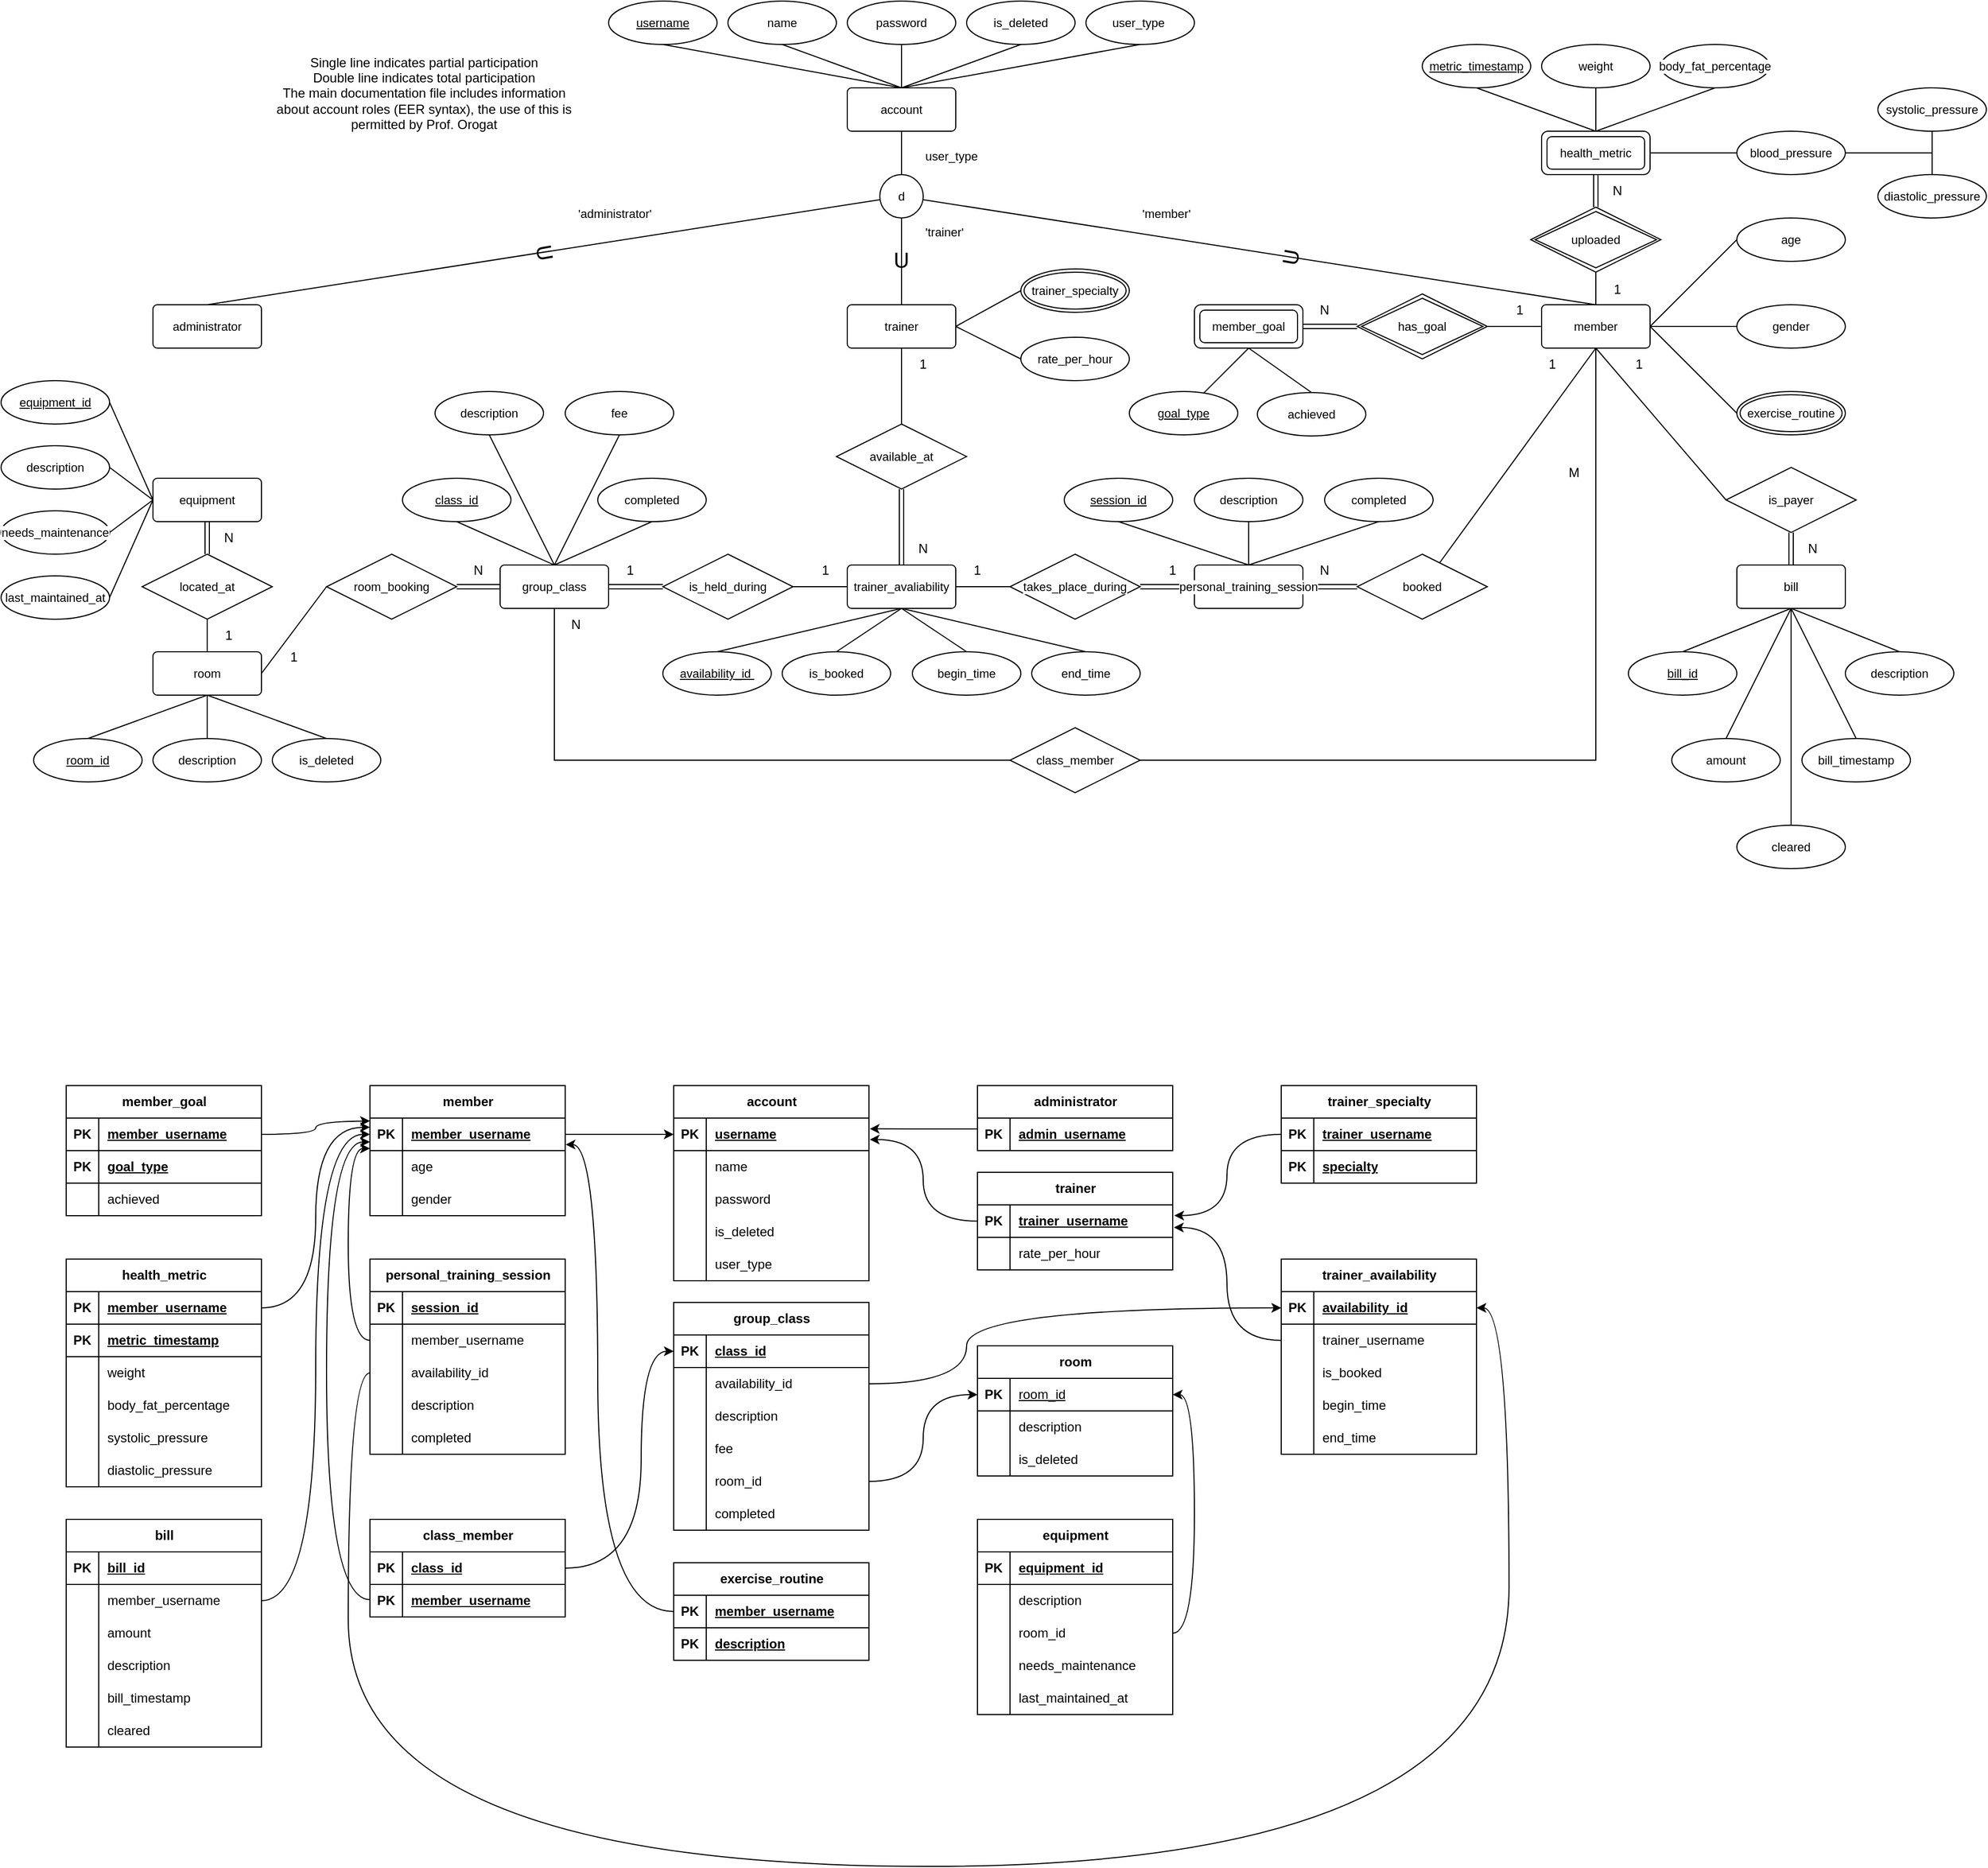 <mxfile version="24.2.2" type="device">
  <diagram name="Page-1" id="jqLq2-6ZPnOcwyCZR-gv">
    <mxGraphModel dx="3306" dy="2248" grid="1" gridSize="10" guides="0" tooltips="1" connect="1" arrows="1" fold="1" page="1" pageScale="1" pageWidth="850" pageHeight="1100" math="0" shadow="0">
      <root>
        <mxCell id="0" />
        <mxCell id="1" parent="0" />
        <mxCell id="Nb1hBGF-NMoUB1KHvelU-2" style="rounded=0;orthogonalLoop=1;jettySize=auto;html=1;endArrow=none;endFill=0;exitX=0.5;exitY=0;exitDx=0;exitDy=0;entryX=0.5;entryY=1;entryDx=0;entryDy=0;" parent="1" source="Nb1hBGF-NMoUB1KHvelU-13" target="Nb1hBGF-NMoUB1KHvelU-5" edge="1">
          <mxGeometry relative="1" as="geometry">
            <mxPoint x="160" y="40" as="targetPoint" />
            <mxPoint x="275" y="80" as="sourcePoint" />
          </mxGeometry>
        </mxCell>
        <mxCell id="Nb1hBGF-NMoUB1KHvelU-3" style="edgeStyle=none;rounded=0;orthogonalLoop=1;jettySize=auto;html=1;strokeColor=default;align=center;verticalAlign=middle;fontFamily=Helvetica;fontSize=11;fontColor=default;labelBackgroundColor=default;endArrow=none;endFill=0;entryX=0.5;entryY=1;entryDx=0;entryDy=0;exitX=0.5;exitY=0;exitDx=0;exitDy=0;" parent="1" source="Nb1hBGF-NMoUB1KHvelU-13" target="Nb1hBGF-NMoUB1KHvelU-7" edge="1">
          <mxGeometry relative="1" as="geometry">
            <mxPoint x="240" y="40" as="targetPoint" />
            <mxPoint x="275" y="80" as="sourcePoint" />
          </mxGeometry>
        </mxCell>
        <mxCell id="Nb1hBGF-NMoUB1KHvelU-4" style="edgeStyle=none;rounded=0;orthogonalLoop=1;jettySize=auto;html=1;exitX=0.5;exitY=0;exitDx=0;exitDy=0;strokeColor=default;align=center;verticalAlign=middle;fontFamily=Helvetica;fontSize=11;fontColor=default;labelBackgroundColor=default;endArrow=none;endFill=0;entryX=0.5;entryY=1;entryDx=0;entryDy=0;" parent="1" source="Nb1hBGF-NMoUB1KHvelU-13" target="Nb1hBGF-NMoUB1KHvelU-6" edge="1">
          <mxGeometry relative="1" as="geometry">
            <mxPoint x="400" y="40" as="targetPoint" />
            <mxPoint x="325" y="80" as="sourcePoint" />
          </mxGeometry>
        </mxCell>
        <mxCell id="Nb1hBGF-NMoUB1KHvelU-9" style="edgeStyle=none;rounded=0;orthogonalLoop=1;jettySize=auto;html=1;entryX=0.5;entryY=1;entryDx=0;entryDy=0;strokeColor=default;align=center;verticalAlign=middle;fontFamily=Helvetica;fontSize=11;fontColor=default;labelBackgroundColor=default;endArrow=none;endFill=0;exitX=0.5;exitY=0;exitDx=0;exitDy=0;" parent="1" source="Nb1hBGF-NMoUB1KHvelU-13" target="Nb1hBGF-NMoUB1KHvelU-8" edge="1">
          <mxGeometry relative="1" as="geometry">
            <mxPoint x="325" y="80" as="sourcePoint" />
          </mxGeometry>
        </mxCell>
        <mxCell id="Nb1hBGF-NMoUB1KHvelU-10" style="edgeStyle=none;rounded=0;orthogonalLoop=1;jettySize=auto;html=1;strokeColor=default;align=center;verticalAlign=middle;fontFamily=Helvetica;fontSize=11;fontColor=default;labelBackgroundColor=default;endArrow=none;endFill=0;" parent="1" edge="1">
          <mxGeometry relative="1" as="geometry">
            <mxPoint x="300" y="160" as="targetPoint" />
            <mxPoint x="300" y="120" as="sourcePoint" />
          </mxGeometry>
        </mxCell>
        <mxCell id="Nb1hBGF-NMoUB1KHvelU-5" value="username" style="ellipse;whiteSpace=wrap;html=1;align=center;fontStyle=4;fontFamily=Helvetica;fontSize=11;fontColor=default;labelBackgroundColor=default;" parent="1" vertex="1">
          <mxGeometry x="30" width="100" height="40" as="geometry" />
        </mxCell>
        <mxCell id="Nb1hBGF-NMoUB1KHvelU-6" value="user_type&amp;nbsp;" style="ellipse;whiteSpace=wrap;html=1;align=center;fontFamily=Helvetica;fontSize=11;fontColor=default;labelBackgroundColor=default;" parent="1" vertex="1">
          <mxGeometry x="470" width="100" height="40" as="geometry" />
        </mxCell>
        <mxCell id="Nb1hBGF-NMoUB1KHvelU-7" value="name" style="ellipse;whiteSpace=wrap;html=1;align=center;fontFamily=Helvetica;fontSize=11;fontColor=default;labelBackgroundColor=default;" parent="1" vertex="1">
          <mxGeometry x="140" width="100" height="40" as="geometry" />
        </mxCell>
        <mxCell id="Nb1hBGF-NMoUB1KHvelU-8" value="is_deleted" style="ellipse;whiteSpace=wrap;html=1;align=center;fontFamily=Helvetica;fontSize=11;fontColor=default;labelBackgroundColor=default;" parent="1" vertex="1">
          <mxGeometry x="360" width="100" height="40" as="geometry" />
        </mxCell>
        <mxCell id="Nb1hBGF-NMoUB1KHvelU-18" style="edgeStyle=none;rounded=0;orthogonalLoop=1;jettySize=auto;html=1;entryX=0.5;entryY=0;entryDx=0;entryDy=0;strokeColor=default;align=center;verticalAlign=middle;fontFamily=Helvetica;fontSize=11;fontColor=default;labelBackgroundColor=default;endArrow=none;endFill=0;" parent="1" source="Nb1hBGF-NMoUB1KHvelU-11" target="Nb1hBGF-NMoUB1KHvelU-16" edge="1">
          <mxGeometry relative="1" as="geometry" />
        </mxCell>
        <mxCell id="Nb1hBGF-NMoUB1KHvelU-19" style="edgeStyle=none;rounded=0;orthogonalLoop=1;jettySize=auto;html=1;entryX=0.5;entryY=0;entryDx=0;entryDy=0;strokeColor=default;align=center;verticalAlign=middle;fontFamily=Helvetica;fontSize=11;fontColor=default;labelBackgroundColor=default;endArrow=none;endFill=0;" parent="1" source="Nb1hBGF-NMoUB1KHvelU-11" target="Nb1hBGF-NMoUB1KHvelU-17" edge="1">
          <mxGeometry relative="1" as="geometry" />
        </mxCell>
        <mxCell id="Nb1hBGF-NMoUB1KHvelU-20" style="edgeStyle=none;rounded=0;orthogonalLoop=1;jettySize=auto;html=1;entryX=0.5;entryY=0;entryDx=0;entryDy=0;strokeColor=default;align=center;verticalAlign=middle;fontFamily=Helvetica;fontSize=11;fontColor=default;labelBackgroundColor=default;endArrow=none;endFill=0;" parent="1" source="Nb1hBGF-NMoUB1KHvelU-11" target="Nb1hBGF-NMoUB1KHvelU-15" edge="1">
          <mxGeometry relative="1" as="geometry" />
        </mxCell>
        <mxCell id="Nb1hBGF-NMoUB1KHvelU-11" value="d" style="ellipse;whiteSpace=wrap;html=1;aspect=fixed;fontFamily=Helvetica;fontSize=11;fontColor=default;labelBackgroundColor=default;" parent="1" vertex="1">
          <mxGeometry x="280" y="160" width="40" height="40" as="geometry" />
        </mxCell>
        <mxCell id="Nb1hBGF-NMoUB1KHvelU-12" value="&lt;span style=&quot;color: rgb(0, 0, 0); font-family: Helvetica; font-size: 11px; font-style: normal; font-variant-ligatures: normal; font-variant-caps: normal; font-weight: 400; letter-spacing: normal; orphans: 2; text-align: center; text-indent: 0px; text-transform: none; widows: 2; word-spacing: 0px; -webkit-text-stroke-width: 0px; white-space: normal; background-color: rgb(255, 255, 255); text-decoration-thickness: initial; text-decoration-style: initial; text-decoration-color: initial; display: inline !important; float: none;&quot;&gt;user_type&amp;nbsp;&lt;/span&gt;" style="text;whiteSpace=wrap;html=1;fontFamily=Helvetica;fontSize=11;fontColor=default;labelBackgroundColor=default;" parent="1" vertex="1">
          <mxGeometry x="320" y="130" width="60" height="20" as="geometry" />
        </mxCell>
        <mxCell id="8pLhSUE37aPFm4MRIMpr-31" value="" style="edgeStyle=orthogonalEdgeStyle;rounded=0;orthogonalLoop=1;jettySize=auto;html=1;endArrow=none;endFill=0;" parent="1" source="Nb1hBGF-NMoUB1KHvelU-13" target="8pLhSUE37aPFm4MRIMpr-30" edge="1">
          <mxGeometry relative="1" as="geometry" />
        </mxCell>
        <mxCell id="Nb1hBGF-NMoUB1KHvelU-13" value="account" style="rounded=1;arcSize=10;whiteSpace=wrap;html=1;align=center;fontFamily=Helvetica;fontSize=11;fontColor=default;labelBackgroundColor=default;" parent="1" vertex="1">
          <mxGeometry x="250" y="80" width="100" height="40" as="geometry" />
        </mxCell>
        <mxCell id="Nb1hBGF-NMoUB1KHvelU-15" value="administrator" style="rounded=1;arcSize=10;whiteSpace=wrap;html=1;align=center;fontFamily=Helvetica;fontSize=11;fontColor=default;labelBackgroundColor=default;" parent="1" vertex="1">
          <mxGeometry x="-390" y="280" width="100" height="40" as="geometry" />
        </mxCell>
        <mxCell id="Nb1hBGF-NMoUB1KHvelU-31" style="edgeStyle=none;rounded=0;orthogonalLoop=1;jettySize=auto;html=1;strokeColor=default;align=center;verticalAlign=middle;fontFamily=Helvetica;fontSize=11;fontColor=default;labelBackgroundColor=default;endArrow=none;endFill=0;entryX=0;entryY=0.5;entryDx=0;entryDy=0;exitX=1;exitY=0.5;exitDx=0;exitDy=0;" parent="1" source="Nb1hBGF-NMoUB1KHvelU-16" target="Nb1hBGF-NMoUB1KHvelU-34" edge="1">
          <mxGeometry relative="1" as="geometry">
            <mxPoint x="240" y="360" as="targetPoint" />
          </mxGeometry>
        </mxCell>
        <mxCell id="Nb1hBGF-NMoUB1KHvelU-52" style="edgeStyle=none;rounded=0;orthogonalLoop=1;jettySize=auto;html=1;entryX=0.5;entryY=0;entryDx=0;entryDy=0;strokeColor=default;align=center;verticalAlign=middle;fontFamily=Helvetica;fontSize=11;fontColor=default;labelBackgroundColor=default;endArrow=none;endFill=0;" parent="1" source="Nb1hBGF-NMoUB1KHvelU-16" target="Nb1hBGF-NMoUB1KHvelU-51" edge="1">
          <mxGeometry relative="1" as="geometry" />
        </mxCell>
        <mxCell id="8pLhSUE37aPFm4MRIMpr-2" value="" style="rounded=0;orthogonalLoop=1;jettySize=auto;html=1;endArrow=none;endFill=0;exitX=1;exitY=0.5;exitDx=0;exitDy=0;entryX=0;entryY=0.5;entryDx=0;entryDy=0;" parent="1" source="Nb1hBGF-NMoUB1KHvelU-16" target="8pLhSUE37aPFm4MRIMpr-1" edge="1">
          <mxGeometry relative="1" as="geometry" />
        </mxCell>
        <mxCell id="Nb1hBGF-NMoUB1KHvelU-16" value="trainer" style="rounded=1;arcSize=10;whiteSpace=wrap;html=1;align=center;fontFamily=Helvetica;fontSize=11;fontColor=default;labelBackgroundColor=default;" parent="1" vertex="1">
          <mxGeometry x="250" y="280" width="100" height="40" as="geometry" />
        </mxCell>
        <mxCell id="Ia7JiegqEmYcbCCpeCiK-2" style="rounded=0;orthogonalLoop=1;jettySize=auto;html=1;entryX=0;entryY=0.5;entryDx=0;entryDy=0;endArrow=none;endFill=0;exitX=0.5;exitY=1;exitDx=0;exitDy=0;" parent="1" source="Nb1hBGF-NMoUB1KHvelU-17" target="Ia7JiegqEmYcbCCpeCiK-1" edge="1">
          <mxGeometry relative="1" as="geometry">
            <mxPoint x="990" y="420" as="sourcePoint" />
          </mxGeometry>
        </mxCell>
        <mxCell id="G8Z8dAApgUddCqCK2hk4-2" value="" style="edgeStyle=orthogonalEdgeStyle;rounded=0;orthogonalLoop=1;jettySize=auto;html=1;endArrow=none;endFill=0;" parent="1" source="Nb1hBGF-NMoUB1KHvelU-17" target="G8Z8dAApgUddCqCK2hk4-1" edge="1">
          <mxGeometry relative="1" as="geometry" />
        </mxCell>
        <mxCell id="8pLhSUE37aPFm4MRIMpr-6" style="rounded=0;orthogonalLoop=1;jettySize=auto;html=1;entryX=0;entryY=0.5;entryDx=0;entryDy=0;endArrow=none;endFill=0;exitX=1;exitY=0.5;exitDx=0;exitDy=0;" parent="1" source="Nb1hBGF-NMoUB1KHvelU-17" target="8pLhSUE37aPFm4MRIMpr-5" edge="1">
          <mxGeometry relative="1" as="geometry" />
        </mxCell>
        <mxCell id="8pLhSUE37aPFm4MRIMpr-7" style="edgeStyle=orthogonalEdgeStyle;rounded=0;orthogonalLoop=1;jettySize=auto;html=1;entryX=0;entryY=0.5;entryDx=0;entryDy=0;endArrow=none;endFill=0;" parent="1" source="Nb1hBGF-NMoUB1KHvelU-17" target="8pLhSUE37aPFm4MRIMpr-4" edge="1">
          <mxGeometry relative="1" as="geometry" />
        </mxCell>
        <mxCell id="8pLhSUE37aPFm4MRIMpr-35" style="rounded=0;orthogonalLoop=1;jettySize=auto;html=1;entryX=1;entryY=0.5;entryDx=0;entryDy=0;endArrow=none;endFill=0;" parent="1" source="Nb1hBGF-NMoUB1KHvelU-17" target="8pLhSUE37aPFm4MRIMpr-34" edge="1">
          <mxGeometry relative="1" as="geometry" />
        </mxCell>
        <mxCell id="LFfM3D-2-Pg-05gnyh5D-6" style="rounded=0;orthogonalLoop=1;jettySize=auto;html=1;entryX=0;entryY=0.5;entryDx=0;entryDy=0;endArrow=none;endFill=0;exitX=1;exitY=0.5;exitDx=0;exitDy=0;" parent="1" source="Nb1hBGF-NMoUB1KHvelU-17" target="LFfM3D-2-Pg-05gnyh5D-5" edge="1">
          <mxGeometry relative="1" as="geometry" />
        </mxCell>
        <mxCell id="Nb1hBGF-NMoUB1KHvelU-17" value="member" style="rounded=1;arcSize=10;whiteSpace=wrap;html=1;align=center;fontFamily=Helvetica;fontSize=11;fontColor=default;labelBackgroundColor=default;" parent="1" vertex="1">
          <mxGeometry x="890" y="280" width="100" height="40" as="geometry" />
        </mxCell>
        <mxCell id="Nb1hBGF-NMoUB1KHvelU-23" value="&lt;font style=&quot;font-size: 20px;&quot;&gt;U&lt;/font&gt;" style="text;html=1;align=center;verticalAlign=middle;whiteSpace=wrap;rounded=0;fontFamily=Helvetica;fontSize=11;fontColor=default;labelBackgroundColor=none;rotation=80;" parent="1" vertex="1">
          <mxGeometry x="-58" y="217" width="60" height="30" as="geometry" />
        </mxCell>
        <mxCell id="Nb1hBGF-NMoUB1KHvelU-25" value="&lt;font style=&quot;font-size: 20px;&quot;&gt;U&lt;/font&gt;" style="text;html=1;align=center;verticalAlign=middle;whiteSpace=wrap;rounded=0;fontFamily=Helvetica;fontSize=11;fontColor=default;labelBackgroundColor=none;rotation=-80;" parent="1" vertex="1">
          <mxGeometry x="628" y="221" width="60" height="30" as="geometry" />
        </mxCell>
        <mxCell id="Nb1hBGF-NMoUB1KHvelU-26" value="&lt;font style=&quot;font-size: 20px;&quot;&gt;U&lt;/font&gt;" style="text;html=1;align=center;verticalAlign=middle;whiteSpace=wrap;rounded=0;fontFamily=Helvetica;fontSize=11;fontColor=default;labelBackgroundColor=none;rotation=0;" parent="1" vertex="1">
          <mxGeometry x="270" y="223" width="60" height="30" as="geometry" />
        </mxCell>
        <mxCell id="Nb1hBGF-NMoUB1KHvelU-28" value="&lt;span style=&quot;color: rgb(0, 0, 0); font-family: Helvetica; font-size: 11px; font-style: normal; font-variant-ligatures: normal; font-variant-caps: normal; font-weight: 400; letter-spacing: normal; orphans: 2; text-align: center; text-indent: 0px; text-transform: none; widows: 2; word-spacing: 0px; -webkit-text-stroke-width: 0px; white-space: normal; background-color: rgb(255, 255, 255); text-decoration-thickness: initial; text-decoration-style: initial; text-decoration-color: initial; display: inline !important; float: none;&quot;&gt;&#39;administrator&#39;&lt;/span&gt;" style="text;whiteSpace=wrap;html=1;fontFamily=Helvetica;fontSize=11;fontColor=default;labelBackgroundColor=default;" parent="1" vertex="1">
          <mxGeometry y="183" width="60" height="30" as="geometry" />
        </mxCell>
        <mxCell id="Nb1hBGF-NMoUB1KHvelU-29" value="&lt;span style=&quot;color: rgb(0, 0, 0); font-family: Helvetica; font-size: 11px; font-style: normal; font-variant-ligatures: normal; font-variant-caps: normal; font-weight: 400; letter-spacing: normal; orphans: 2; text-align: center; text-indent: 0px; text-transform: none; widows: 2; word-spacing: 0px; -webkit-text-stroke-width: 0px; white-space: normal; background-color: rgb(255, 255, 255); text-decoration-thickness: initial; text-decoration-style: initial; text-decoration-color: initial; display: inline !important; float: none;&quot;&gt;&#39;trainer&#39;&lt;/span&gt;" style="text;whiteSpace=wrap;html=1;fontFamily=Helvetica;fontSize=11;fontColor=default;labelBackgroundColor=default;" parent="1" vertex="1">
          <mxGeometry x="320" y="200" width="60" height="40" as="geometry" />
        </mxCell>
        <mxCell id="Nb1hBGF-NMoUB1KHvelU-30" value="&lt;span style=&quot;color: rgb(0, 0, 0); font-family: Helvetica; font-size: 11px; font-style: normal; font-variant-ligatures: normal; font-variant-caps: normal; font-weight: 400; letter-spacing: normal; orphans: 2; text-align: center; text-indent: 0px; text-transform: none; widows: 2; word-spacing: 0px; -webkit-text-stroke-width: 0px; white-space: normal; background-color: rgb(255, 255, 255); text-decoration-thickness: initial; text-decoration-style: initial; text-decoration-color: initial; display: inline !important; float: none;&quot;&gt;&#39;member&#39;&lt;/span&gt;" style="text;whiteSpace=wrap;html=1;fontFamily=Helvetica;fontSize=11;fontColor=default;labelBackgroundColor=default;" parent="1" vertex="1">
          <mxGeometry x="520" y="183" width="70" height="40" as="geometry" />
        </mxCell>
        <mxCell id="Nb1hBGF-NMoUB1KHvelU-34" value="trainer_specialty" style="ellipse;shape=doubleEllipse;margin=3;whiteSpace=wrap;html=1;align=center;fontFamily=Helvetica;fontSize=11;fontColor=default;labelBackgroundColor=default;" parent="1" vertex="1">
          <mxGeometry x="410" y="247" width="100" height="40" as="geometry" />
        </mxCell>
        <mxCell id="Nb1hBGF-NMoUB1KHvelU-45" style="edgeStyle=none;rounded=0;orthogonalLoop=1;jettySize=auto;html=1;entryX=0.5;entryY=1;entryDx=0;entryDy=0;strokeColor=default;align=center;verticalAlign=middle;fontFamily=Helvetica;fontSize=11;fontColor=default;labelBackgroundColor=default;endArrow=none;endFill=0;shape=link;" parent="1" source="Nb1hBGF-NMoUB1KHvelU-40" target="Nb1hBGF-NMoUB1KHvelU-44" edge="1">
          <mxGeometry relative="1" as="geometry" />
        </mxCell>
        <mxCell id="Nb1hBGF-NMoUB1KHvelU-46" style="edgeStyle=none;rounded=0;orthogonalLoop=1;jettySize=auto;html=1;entryX=0.5;entryY=0;entryDx=0;entryDy=0;strokeColor=default;align=center;verticalAlign=middle;fontFamily=Helvetica;fontSize=11;fontColor=default;labelBackgroundColor=default;endArrow=none;endFill=0;" parent="1" source="Nb1hBGF-NMoUB1KHvelU-40" target="Nb1hBGF-NMoUB1KHvelU-43" edge="1">
          <mxGeometry relative="1" as="geometry" />
        </mxCell>
        <mxCell id="Nb1hBGF-NMoUB1KHvelU-40" value="located_at" style="shape=rhombus;perimeter=rhombusPerimeter;whiteSpace=wrap;html=1;align=center;fontFamily=Helvetica;fontSize=11;fontColor=default;labelBackgroundColor=default;" parent="1" vertex="1">
          <mxGeometry x="-400" y="510" width="120" height="60" as="geometry" />
        </mxCell>
        <mxCell id="G8Z8dAApgUddCqCK2hk4-38" style="rounded=0;orthogonalLoop=1;jettySize=auto;html=1;endArrow=none;endFill=0;" parent="1" source="Nb1hBGF-NMoUB1KHvelU-43" target="G8Z8dAApgUddCqCK2hk4-37" edge="1">
          <mxGeometry relative="1" as="geometry" />
        </mxCell>
        <mxCell id="8pLhSUE37aPFm4MRIMpr-24" style="rounded=0;orthogonalLoop=1;jettySize=auto;html=1;endArrow=none;endFill=0;exitX=0.5;exitY=1;exitDx=0;exitDy=0;entryX=0.5;entryY=0;entryDx=0;entryDy=0;" parent="1" source="Nb1hBGF-NMoUB1KHvelU-43" target="8pLhSUE37aPFm4MRIMpr-23" edge="1">
          <mxGeometry relative="1" as="geometry" />
        </mxCell>
        <mxCell id="8pLhSUE37aPFm4MRIMpr-25" style="rounded=0;orthogonalLoop=1;jettySize=auto;html=1;entryX=0.5;entryY=0;entryDx=0;entryDy=0;endArrow=none;endFill=0;exitX=0.5;exitY=1;exitDx=0;exitDy=0;" parent="1" source="Nb1hBGF-NMoUB1KHvelU-43" target="8pLhSUE37aPFm4MRIMpr-22" edge="1">
          <mxGeometry relative="1" as="geometry" />
        </mxCell>
        <mxCell id="Nb1hBGF-NMoUB1KHvelU-43" value="room" style="rounded=1;arcSize=10;whiteSpace=wrap;html=1;align=center;fontFamily=Helvetica;fontSize=11;fontColor=default;labelBackgroundColor=default;" parent="1" vertex="1">
          <mxGeometry x="-390" y="600" width="100" height="40" as="geometry" />
        </mxCell>
        <mxCell id="G8Z8dAApgUddCqCK2hk4-43" style="rounded=0;orthogonalLoop=1;jettySize=auto;html=1;entryX=1;entryY=0.5;entryDx=0;entryDy=0;endArrow=none;endFill=0;exitX=0;exitY=0.5;exitDx=0;exitDy=0;" parent="1" source="Nb1hBGF-NMoUB1KHvelU-44" target="G8Z8dAApgUddCqCK2hk4-40" edge="1">
          <mxGeometry relative="1" as="geometry" />
        </mxCell>
        <mxCell id="G8Z8dAApgUddCqCK2hk4-44" style="rounded=0;orthogonalLoop=1;jettySize=auto;html=1;entryX=1;entryY=0.5;entryDx=0;entryDy=0;endArrow=none;endFill=0;exitX=0;exitY=0.5;exitDx=0;exitDy=0;" parent="1" source="Nb1hBGF-NMoUB1KHvelU-44" target="G8Z8dAApgUddCqCK2hk4-41" edge="1">
          <mxGeometry relative="1" as="geometry" />
        </mxCell>
        <mxCell id="8pLhSUE37aPFm4MRIMpr-16" value="" style="rounded=0;orthogonalLoop=1;jettySize=auto;html=1;endArrow=none;endFill=0;exitX=0;exitY=0.5;exitDx=0;exitDy=0;entryX=1;entryY=0.5;entryDx=0;entryDy=0;" parent="1" source="Nb1hBGF-NMoUB1KHvelU-44" target="8pLhSUE37aPFm4MRIMpr-14" edge="1">
          <mxGeometry relative="1" as="geometry" />
        </mxCell>
        <mxCell id="8pLhSUE37aPFm4MRIMpr-21" style="rounded=0;orthogonalLoop=1;jettySize=auto;html=1;entryX=1;entryY=0.5;entryDx=0;entryDy=0;endArrow=none;endFill=0;exitX=0;exitY=0.5;exitDx=0;exitDy=0;" parent="1" source="Nb1hBGF-NMoUB1KHvelU-44" target="8pLhSUE37aPFm4MRIMpr-18" edge="1">
          <mxGeometry relative="1" as="geometry" />
        </mxCell>
        <mxCell id="Nb1hBGF-NMoUB1KHvelU-44" value="equipment" style="rounded=1;arcSize=10;whiteSpace=wrap;html=1;align=center;fontFamily=Helvetica;fontSize=11;fontColor=default;labelBackgroundColor=default;" parent="1" vertex="1">
          <mxGeometry x="-390" y="440" width="100" height="40" as="geometry" />
        </mxCell>
        <mxCell id="Nb1hBGF-NMoUB1KHvelU-54" style="edgeStyle=none;rounded=0;orthogonalLoop=1;jettySize=auto;html=1;entryX=0.5;entryY=0;entryDx=0;entryDy=0;strokeColor=default;align=center;verticalAlign=middle;fontFamily=Helvetica;fontSize=11;fontColor=default;labelBackgroundColor=default;endArrow=none;endFill=0;shape=link;" parent="1" source="Nb1hBGF-NMoUB1KHvelU-51" target="Nb1hBGF-NMoUB1KHvelU-53" edge="1">
          <mxGeometry relative="1" as="geometry" />
        </mxCell>
        <mxCell id="Nb1hBGF-NMoUB1KHvelU-51" value="available_at" style="shape=rhombus;perimeter=rhombusPerimeter;whiteSpace=wrap;html=1;align=center;fontFamily=Helvetica;fontSize=11;fontColor=default;labelBackgroundColor=default;" parent="1" vertex="1">
          <mxGeometry x="240" y="390" width="120" height="60" as="geometry" />
        </mxCell>
        <mxCell id="Nb1hBGF-NMoUB1KHvelU-59" style="edgeStyle=none;rounded=0;orthogonalLoop=1;jettySize=auto;html=1;entryX=0.5;entryY=0;entryDx=0;entryDy=0;strokeColor=default;align=center;verticalAlign=middle;fontFamily=Helvetica;fontSize=11;fontColor=default;labelBackgroundColor=default;endArrow=none;endFill=0;exitX=0.5;exitY=1;exitDx=0;exitDy=0;" parent="1" source="Nb1hBGF-NMoUB1KHvelU-53" target="Nb1hBGF-NMoUB1KHvelU-57" edge="1">
          <mxGeometry relative="1" as="geometry" />
        </mxCell>
        <mxCell id="Nb1hBGF-NMoUB1KHvelU-60" style="edgeStyle=none;rounded=0;orthogonalLoop=1;jettySize=auto;html=1;entryX=0.5;entryY=0;entryDx=0;entryDy=0;strokeColor=default;align=center;verticalAlign=middle;fontFamily=Helvetica;fontSize=11;fontColor=default;labelBackgroundColor=default;endArrow=none;endFill=0;exitX=0.5;exitY=1;exitDx=0;exitDy=0;" parent="1" source="Nb1hBGF-NMoUB1KHvelU-53" target="Nb1hBGF-NMoUB1KHvelU-56" edge="1">
          <mxGeometry relative="1" as="geometry" />
        </mxCell>
        <mxCell id="Nb1hBGF-NMoUB1KHvelU-61" style="edgeStyle=none;rounded=0;orthogonalLoop=1;jettySize=auto;html=1;entryX=0.5;entryY=0;entryDx=0;entryDy=0;strokeColor=default;align=center;verticalAlign=middle;fontFamily=Helvetica;fontSize=11;fontColor=default;labelBackgroundColor=default;endArrow=none;endFill=0;exitX=0.5;exitY=1;exitDx=0;exitDy=0;" parent="1" source="Nb1hBGF-NMoUB1KHvelU-53" target="Nb1hBGF-NMoUB1KHvelU-58" edge="1">
          <mxGeometry relative="1" as="geometry" />
        </mxCell>
        <mxCell id="G8Z8dAApgUddCqCK2hk4-73" style="rounded=0;orthogonalLoop=1;jettySize=auto;html=1;endArrow=none;endFill=0;exitX=0.5;exitY=1;exitDx=0;exitDy=0;entryX=0.5;entryY=0;entryDx=0;entryDy=0;" parent="1" source="Nb1hBGF-NMoUB1KHvelU-53" target="G8Z8dAApgUddCqCK2hk4-72" edge="1">
          <mxGeometry relative="1" as="geometry" />
        </mxCell>
        <mxCell id="Nb1hBGF-NMoUB1KHvelU-53" value="trainer_avaliability" style="rounded=1;arcSize=10;whiteSpace=wrap;html=1;align=center;fontFamily=Helvetica;fontSize=11;fontColor=default;labelBackgroundColor=default;" parent="1" vertex="1">
          <mxGeometry x="250" y="520" width="100" height="40" as="geometry" />
        </mxCell>
        <mxCell id="Nb1hBGF-NMoUB1KHvelU-56" value="is_booked" style="ellipse;whiteSpace=wrap;html=1;align=center;fontFamily=Helvetica;fontSize=11;fontColor=default;labelBackgroundColor=default;" parent="1" vertex="1">
          <mxGeometry x="190" y="600" width="100" height="40" as="geometry" />
        </mxCell>
        <mxCell id="Nb1hBGF-NMoUB1KHvelU-57" value="availability_id&amp;nbsp;" style="ellipse;whiteSpace=wrap;html=1;align=center;fontStyle=4;fontFamily=Helvetica;fontSize=11;fontColor=default;labelBackgroundColor=default;" parent="1" vertex="1">
          <mxGeometry x="80" y="600" width="100" height="40" as="geometry" />
        </mxCell>
        <mxCell id="Nb1hBGF-NMoUB1KHvelU-58" value="end_time" style="ellipse;whiteSpace=wrap;html=1;align=center;fontFamily=Helvetica;fontSize=11;fontColor=default;labelBackgroundColor=default;" parent="1" vertex="1">
          <mxGeometry x="420" y="600" width="100" height="40" as="geometry" />
        </mxCell>
        <mxCell id="Nb1hBGF-NMoUB1KHvelU-66" value="" style="edgeStyle=none;rounded=0;orthogonalLoop=1;jettySize=auto;html=1;strokeColor=default;align=center;verticalAlign=middle;fontFamily=Helvetica;fontSize=11;fontColor=default;labelBackgroundColor=default;endArrow=none;endFill=0;" parent="1" source="Nb1hBGF-NMoUB1KHvelU-63" target="Nb1hBGF-NMoUB1KHvelU-53" edge="1">
          <mxGeometry relative="1" as="geometry" />
        </mxCell>
        <mxCell id="Nb1hBGF-NMoUB1KHvelU-69" value="" style="edgeStyle=none;rounded=0;orthogonalLoop=1;jettySize=auto;html=1;strokeColor=default;align=center;verticalAlign=middle;fontFamily=Helvetica;fontSize=11;fontColor=default;labelBackgroundColor=default;endArrow=none;endFill=0;shape=link;" parent="1" source="Nb1hBGF-NMoUB1KHvelU-63" target="Nb1hBGF-NMoUB1KHvelU-68" edge="1">
          <mxGeometry relative="1" as="geometry" />
        </mxCell>
        <mxCell id="Nb1hBGF-NMoUB1KHvelU-63" value="takes_place_during" style="shape=rhombus;perimeter=rhombusPerimeter;whiteSpace=wrap;html=1;align=center;fontFamily=Helvetica;fontSize=11;fontColor=default;labelBackgroundColor=default;" parent="1" vertex="1">
          <mxGeometry x="400" y="510" width="120" height="60" as="geometry" />
        </mxCell>
        <mxCell id="Nb1hBGF-NMoUB1KHvelU-65" value="" style="edgeStyle=none;rounded=0;orthogonalLoop=1;jettySize=auto;html=1;strokeColor=default;align=center;verticalAlign=middle;fontFamily=Helvetica;fontSize=11;fontColor=default;labelBackgroundColor=default;endArrow=none;endFill=0;" parent="1" source="Nb1hBGF-NMoUB1KHvelU-64" target="Nb1hBGF-NMoUB1KHvelU-53" edge="1">
          <mxGeometry relative="1" as="geometry" />
        </mxCell>
        <mxCell id="Nb1hBGF-NMoUB1KHvelU-64" value="is_held_during" style="shape=rhombus;perimeter=rhombusPerimeter;whiteSpace=wrap;html=1;align=center;fontFamily=Helvetica;fontSize=11;fontColor=default;labelBackgroundColor=default;" parent="1" vertex="1">
          <mxGeometry x="80" y="510" width="120" height="60" as="geometry" />
        </mxCell>
        <mxCell id="Nb1hBGF-NMoUB1KHvelU-70" value="" style="edgeStyle=none;rounded=0;orthogonalLoop=1;jettySize=auto;html=1;strokeColor=default;align=center;verticalAlign=middle;fontFamily=Helvetica;fontSize=11;fontColor=default;labelBackgroundColor=default;endArrow=none;endFill=0;shape=link;" parent="1" source="Nb1hBGF-NMoUB1KHvelU-67" target="Nb1hBGF-NMoUB1KHvelU-64" edge="1">
          <mxGeometry relative="1" as="geometry" />
        </mxCell>
        <mxCell id="Nb1hBGF-NMoUB1KHvelU-72" style="edgeStyle=orthogonalEdgeStyle;rounded=0;orthogonalLoop=1;jettySize=auto;html=1;entryX=0;entryY=0.5;entryDx=0;entryDy=0;strokeColor=default;align=center;verticalAlign=middle;fontFamily=Helvetica;fontSize=11;fontColor=default;labelBackgroundColor=default;endArrow=none;endFill=0;" parent="1" source="Nb1hBGF-NMoUB1KHvelU-67" target="Nb1hBGF-NMoUB1KHvelU-71" edge="1">
          <mxGeometry relative="1" as="geometry">
            <Array as="points">
              <mxPoint x="-20" y="700" />
            </Array>
          </mxGeometry>
        </mxCell>
        <mxCell id="G8Z8dAApgUddCqCK2hk4-30" style="rounded=0;orthogonalLoop=1;jettySize=auto;html=1;entryX=0.5;entryY=1;entryDx=0;entryDy=0;endArrow=none;endFill=0;exitX=0.5;exitY=0;exitDx=0;exitDy=0;" parent="1" source="Nb1hBGF-NMoUB1KHvelU-67" target="G8Z8dAApgUddCqCK2hk4-29" edge="1">
          <mxGeometry relative="1" as="geometry" />
        </mxCell>
        <mxCell id="G8Z8dAApgUddCqCK2hk4-48" style="rounded=0;orthogonalLoop=1;jettySize=auto;html=1;entryX=0.5;entryY=1;entryDx=0;entryDy=0;endArrow=none;endFill=0;exitX=0.5;exitY=0;exitDx=0;exitDy=0;" parent="1" source="Nb1hBGF-NMoUB1KHvelU-67" target="G8Z8dAApgUddCqCK2hk4-47" edge="1">
          <mxGeometry relative="1" as="geometry" />
        </mxCell>
        <mxCell id="8pLhSUE37aPFm4MRIMpr-28" style="rounded=0;orthogonalLoop=1;jettySize=auto;html=1;entryX=0.5;entryY=1;entryDx=0;entryDy=0;endArrow=none;endFill=0;exitX=0.5;exitY=0;exitDx=0;exitDy=0;" parent="1" source="Nb1hBGF-NMoUB1KHvelU-67" target="8pLhSUE37aPFm4MRIMpr-26" edge="1">
          <mxGeometry relative="1" as="geometry" />
        </mxCell>
        <mxCell id="8pLhSUE37aPFm4MRIMpr-29" style="rounded=0;orthogonalLoop=1;jettySize=auto;html=1;entryX=0.5;entryY=1;entryDx=0;entryDy=0;endArrow=none;endFill=0;exitX=0.5;exitY=0;exitDx=0;exitDy=0;" parent="1" source="Nb1hBGF-NMoUB1KHvelU-67" target="8pLhSUE37aPFm4MRIMpr-27" edge="1">
          <mxGeometry relative="1" as="geometry" />
        </mxCell>
        <mxCell id="Nb1hBGF-NMoUB1KHvelU-67" value="group_class" style="rounded=1;arcSize=10;whiteSpace=wrap;html=1;align=center;fontFamily=Helvetica;fontSize=11;fontColor=default;labelBackgroundColor=default;" parent="1" vertex="1">
          <mxGeometry x="-70" y="520" width="100" height="40" as="geometry" />
        </mxCell>
        <mxCell id="Nb1hBGF-NMoUB1KHvelU-83" value="" style="edgeStyle=none;rounded=0;orthogonalLoop=1;jettySize=auto;html=1;strokeColor=default;align=center;verticalAlign=middle;fontFamily=Helvetica;fontSize=11;fontColor=default;labelBackgroundColor=default;endArrow=none;endFill=0;shape=link;" parent="1" source="Nb1hBGF-NMoUB1KHvelU-68" target="Nb1hBGF-NMoUB1KHvelU-82" edge="1">
          <mxGeometry relative="1" as="geometry" />
        </mxCell>
        <mxCell id="G8Z8dAApgUddCqCK2hk4-28" value="" style="rounded=0;orthogonalLoop=1;jettySize=auto;html=1;endArrow=none;endFill=0;entryX=0.5;entryY=1;entryDx=0;entryDy=0;exitX=0.5;exitY=0;exitDx=0;exitDy=0;" parent="1" source="Nb1hBGF-NMoUB1KHvelU-68" target="G8Z8dAApgUddCqCK2hk4-27" edge="1">
          <mxGeometry relative="1" as="geometry" />
        </mxCell>
        <mxCell id="G8Z8dAApgUddCqCK2hk4-46" style="rounded=0;orthogonalLoop=1;jettySize=auto;html=1;entryX=0.5;entryY=1;entryDx=0;entryDy=0;endArrow=none;endFill=0;exitX=0.5;exitY=0;exitDx=0;exitDy=0;" parent="1" source="Nb1hBGF-NMoUB1KHvelU-68" target="G8Z8dAApgUddCqCK2hk4-45" edge="1">
          <mxGeometry relative="1" as="geometry" />
        </mxCell>
        <mxCell id="LFfM3D-2-Pg-05gnyh5D-10" style="rounded=0;orthogonalLoop=1;jettySize=auto;html=1;entryX=0.5;entryY=1;entryDx=0;entryDy=0;exitX=0.5;exitY=0;exitDx=0;exitDy=0;endArrow=none;endFill=0;" parent="1" source="Nb1hBGF-NMoUB1KHvelU-68" target="LFfM3D-2-Pg-05gnyh5D-9" edge="1">
          <mxGeometry relative="1" as="geometry" />
        </mxCell>
        <mxCell id="Nb1hBGF-NMoUB1KHvelU-68" value="personal_training_session" style="rounded=1;arcSize=10;whiteSpace=wrap;html=1;align=center;fontFamily=Helvetica;fontSize=11;fontColor=default;labelBackgroundColor=default;" parent="1" vertex="1">
          <mxGeometry x="570" y="520" width="100" height="40" as="geometry" />
        </mxCell>
        <mxCell id="Nb1hBGF-NMoUB1KHvelU-73" style="edgeStyle=orthogonalEdgeStyle;rounded=0;orthogonalLoop=1;jettySize=auto;html=1;entryX=0.5;entryY=1;entryDx=0;entryDy=0;strokeColor=default;align=center;verticalAlign=middle;fontFamily=Helvetica;fontSize=11;fontColor=default;labelBackgroundColor=default;endArrow=none;endFill=0;" parent="1" source="Nb1hBGF-NMoUB1KHvelU-71" target="Nb1hBGF-NMoUB1KHvelU-17" edge="1">
          <mxGeometry relative="1" as="geometry" />
        </mxCell>
        <mxCell id="Nb1hBGF-NMoUB1KHvelU-71" value="class_member" style="shape=rhombus;perimeter=rhombusPerimeter;whiteSpace=wrap;html=1;align=center;fontFamily=Helvetica;fontSize=11;fontColor=default;labelBackgroundColor=default;" parent="1" vertex="1">
          <mxGeometry x="400" y="670" width="120" height="60" as="geometry" />
        </mxCell>
        <mxCell id="Nb1hBGF-NMoUB1KHvelU-75" value="" style="edgeStyle=none;rounded=0;orthogonalLoop=1;jettySize=auto;html=1;strokeColor=default;align=center;verticalAlign=middle;fontFamily=Helvetica;fontSize=11;fontColor=default;labelBackgroundColor=default;endArrow=none;endFill=0;shape=link;" parent="1" source="Nb1hBGF-NMoUB1KHvelU-74" target="Nb1hBGF-NMoUB1KHvelU-67" edge="1">
          <mxGeometry relative="1" as="geometry" />
        </mxCell>
        <mxCell id="Nb1hBGF-NMoUB1KHvelU-77" style="rounded=0;orthogonalLoop=1;jettySize=auto;html=1;entryX=1;entryY=0.5;entryDx=0;entryDy=0;strokeColor=default;align=center;verticalAlign=middle;fontFamily=Helvetica;fontSize=11;fontColor=default;labelBackgroundColor=default;endArrow=none;endFill=0;exitX=0;exitY=0.5;exitDx=0;exitDy=0;" parent="1" source="Nb1hBGF-NMoUB1KHvelU-74" target="Nb1hBGF-NMoUB1KHvelU-43" edge="1">
          <mxGeometry relative="1" as="geometry" />
        </mxCell>
        <mxCell id="Nb1hBGF-NMoUB1KHvelU-74" value="room_booking" style="shape=rhombus;perimeter=rhombusPerimeter;whiteSpace=wrap;html=1;align=center;fontFamily=Helvetica;fontSize=11;fontColor=default;labelBackgroundColor=default;" parent="1" vertex="1">
          <mxGeometry x="-230" y="510" width="120" height="60" as="geometry" />
        </mxCell>
        <mxCell id="Nb1hBGF-NMoUB1KHvelU-84" style="rounded=0;orthogonalLoop=1;jettySize=auto;html=1;entryX=0.5;entryY=1;entryDx=0;entryDy=0;strokeColor=default;align=center;verticalAlign=middle;fontFamily=Helvetica;fontSize=11;fontColor=default;labelBackgroundColor=default;endArrow=none;endFill=0;" parent="1" source="Nb1hBGF-NMoUB1KHvelU-82" target="Nb1hBGF-NMoUB1KHvelU-17" edge="1">
          <mxGeometry relative="1" as="geometry" />
        </mxCell>
        <mxCell id="Nb1hBGF-NMoUB1KHvelU-82" value="booked" style="shape=rhombus;perimeter=rhombusPerimeter;whiteSpace=wrap;html=1;align=center;fontFamily=Helvetica;fontSize=11;fontColor=default;labelBackgroundColor=default;" parent="1" vertex="1">
          <mxGeometry x="720" y="510" width="120" height="60" as="geometry" />
        </mxCell>
        <mxCell id="Ia7JiegqEmYcbCCpeCiK-4" style="edgeStyle=orthogonalEdgeStyle;rounded=0;orthogonalLoop=1;jettySize=auto;html=1;entryX=0.5;entryY=0;entryDx=0;entryDy=0;endArrow=none;endFill=0;shape=link;" parent="1" source="Ia7JiegqEmYcbCCpeCiK-1" target="Ia7JiegqEmYcbCCpeCiK-3" edge="1">
          <mxGeometry relative="1" as="geometry" />
        </mxCell>
        <mxCell id="Ia7JiegqEmYcbCCpeCiK-1" value="is_payer" style="shape=rhombus;perimeter=rhombusPerimeter;whiteSpace=wrap;html=1;align=center;fontFamily=Helvetica;fontSize=11;fontColor=default;labelBackgroundColor=default;" parent="1" vertex="1">
          <mxGeometry x="1060" y="430" width="120" height="60" as="geometry" />
        </mxCell>
        <mxCell id="G8Z8dAApgUddCqCK2hk4-19" style="rounded=0;orthogonalLoop=1;jettySize=auto;html=1;entryX=0.5;entryY=0;entryDx=0;entryDy=0;endArrow=none;endFill=0;exitX=0.5;exitY=1;exitDx=0;exitDy=0;" parent="1" source="Ia7JiegqEmYcbCCpeCiK-3" target="Ia7JiegqEmYcbCCpeCiK-6" edge="1">
          <mxGeometry relative="1" as="geometry" />
        </mxCell>
        <mxCell id="G8Z8dAApgUddCqCK2hk4-20" style="rounded=0;orthogonalLoop=1;jettySize=auto;html=1;entryX=0.5;entryY=0;entryDx=0;entryDy=0;endArrow=none;endFill=0;exitX=0.5;exitY=1;exitDx=0;exitDy=0;" parent="1" source="Ia7JiegqEmYcbCCpeCiK-3" target="Ia7JiegqEmYcbCCpeCiK-5" edge="1">
          <mxGeometry relative="1" as="geometry" />
        </mxCell>
        <mxCell id="G8Z8dAApgUddCqCK2hk4-25" style="rounded=0;orthogonalLoop=1;jettySize=auto;html=1;entryX=0.5;entryY=0;entryDx=0;entryDy=0;endArrow=none;endFill=0;exitX=0.5;exitY=1;exitDx=0;exitDy=0;" parent="1" source="Ia7JiegqEmYcbCCpeCiK-3" target="G8Z8dAApgUddCqCK2hk4-21" edge="1">
          <mxGeometry relative="1" as="geometry" />
        </mxCell>
        <mxCell id="G8Z8dAApgUddCqCK2hk4-26" style="rounded=0;orthogonalLoop=1;jettySize=auto;html=1;entryX=0.5;entryY=0;entryDx=0;entryDy=0;endArrow=none;endFill=0;exitX=0.5;exitY=1;exitDx=0;exitDy=0;" parent="1" source="Ia7JiegqEmYcbCCpeCiK-3" target="G8Z8dAApgUddCqCK2hk4-24" edge="1">
          <mxGeometry relative="1" as="geometry" />
        </mxCell>
        <mxCell id="LFfM3D-2-Pg-05gnyh5D-7" style="rounded=0;orthogonalLoop=1;jettySize=auto;html=1;endArrow=none;endFill=0;" parent="1" source="Ia7JiegqEmYcbCCpeCiK-3" edge="1">
          <mxGeometry relative="1" as="geometry">
            <mxPoint x="1120" y="760" as="targetPoint" />
          </mxGeometry>
        </mxCell>
        <mxCell id="Ia7JiegqEmYcbCCpeCiK-3" value="bill" style="rounded=1;arcSize=10;whiteSpace=wrap;html=1;align=center;fontFamily=Helvetica;fontSize=11;fontColor=default;labelBackgroundColor=default;" parent="1" vertex="1">
          <mxGeometry x="1070" y="520" width="100" height="40" as="geometry" />
        </mxCell>
        <mxCell id="Ia7JiegqEmYcbCCpeCiK-5" value="&lt;u&gt;bill_id&lt;/u&gt;" style="ellipse;whiteSpace=wrap;html=1;align=center;fontFamily=Helvetica;fontSize=11;fontColor=default;labelBackgroundColor=default;" parent="1" vertex="1">
          <mxGeometry x="970" y="600" width="100" height="40" as="geometry" />
        </mxCell>
        <mxCell id="Ia7JiegqEmYcbCCpeCiK-6" value="amount" style="ellipse;whiteSpace=wrap;html=1;align=center;fontFamily=Helvetica;fontSize=11;fontColor=default;labelBackgroundColor=default;" parent="1" vertex="1">
          <mxGeometry x="1010" y="680" width="100" height="40" as="geometry" />
        </mxCell>
        <mxCell id="G8Z8dAApgUddCqCK2hk4-4" value="" style="edgeStyle=orthogonalEdgeStyle;rounded=0;orthogonalLoop=1;jettySize=auto;html=1;endArrow=none;endFill=0;entryX=0.5;entryY=1;entryDx=0;entryDy=0;shape=link;" parent="1" source="G8Z8dAApgUddCqCK2hk4-1" target="G8Z8dAApgUddCqCK2hk4-5" edge="1">
          <mxGeometry relative="1" as="geometry">
            <mxPoint x="940" y="160" as="targetPoint" />
          </mxGeometry>
        </mxCell>
        <mxCell id="G8Z8dAApgUddCqCK2hk4-1" value="&lt;font style=&quot;font-size: 11px;&quot;&gt;uploaded&lt;/font&gt;" style="shape=rhombus;double=1;perimeter=rhombusPerimeter;whiteSpace=wrap;html=1;align=center;" parent="1" vertex="1">
          <mxGeometry x="880" y="190" width="120" height="60" as="geometry" />
        </mxCell>
        <mxCell id="G8Z8dAApgUddCqCK2hk4-10" style="rounded=0;orthogonalLoop=1;jettySize=auto;html=1;exitX=0.5;exitY=0;exitDx=0;exitDy=0;entryX=0.5;entryY=1;entryDx=0;entryDy=0;endArrow=none;endFill=0;" parent="1" source="G8Z8dAApgUddCqCK2hk4-5" target="G8Z8dAApgUddCqCK2hk4-6" edge="1">
          <mxGeometry relative="1" as="geometry" />
        </mxCell>
        <mxCell id="G8Z8dAApgUddCqCK2hk4-11" style="edgeStyle=orthogonalEdgeStyle;rounded=0;orthogonalLoop=1;jettySize=auto;html=1;entryX=0.5;entryY=1;entryDx=0;entryDy=0;endArrow=none;endFill=0;" parent="1" source="G8Z8dAApgUddCqCK2hk4-5" target="G8Z8dAApgUddCqCK2hk4-7" edge="1">
          <mxGeometry relative="1" as="geometry" />
        </mxCell>
        <mxCell id="G8Z8dAApgUddCqCK2hk4-12" style="rounded=0;orthogonalLoop=1;jettySize=auto;html=1;entryX=0.5;entryY=1;entryDx=0;entryDy=0;endArrow=none;endFill=0;exitX=0.5;exitY=0;exitDx=0;exitDy=0;" parent="1" source="G8Z8dAApgUddCqCK2hk4-5" target="G8Z8dAApgUddCqCK2hk4-8" edge="1">
          <mxGeometry relative="1" as="geometry" />
        </mxCell>
        <mxCell id="G8Z8dAApgUddCqCK2hk4-13" style="edgeStyle=orthogonalEdgeStyle;rounded=0;orthogonalLoop=1;jettySize=auto;html=1;entryX=0;entryY=0.5;entryDx=0;entryDy=0;endArrow=none;endFill=0;" parent="1" source="G8Z8dAApgUddCqCK2hk4-5" target="G8Z8dAApgUddCqCK2hk4-9" edge="1">
          <mxGeometry relative="1" as="geometry" />
        </mxCell>
        <mxCell id="G8Z8dAApgUddCqCK2hk4-5" value="&lt;font style=&quot;font-size: 11px;&quot;&gt;health_metric&lt;/font&gt;" style="shape=ext;margin=3;double=1;whiteSpace=wrap;html=1;align=center;rounded=1;" parent="1" vertex="1">
          <mxGeometry x="890" y="120" width="100" height="40" as="geometry" />
        </mxCell>
        <mxCell id="G8Z8dAApgUddCqCK2hk4-6" value="&lt;u&gt;metric_timestamp&lt;/u&gt;" style="ellipse;whiteSpace=wrap;html=1;align=center;fontFamily=Helvetica;fontSize=11;fontColor=default;labelBackgroundColor=default;" parent="1" vertex="1">
          <mxGeometry x="780" y="40" width="100" height="40" as="geometry" />
        </mxCell>
        <mxCell id="G8Z8dAApgUddCqCK2hk4-7" value="weight" style="ellipse;whiteSpace=wrap;html=1;align=center;fontFamily=Helvetica;fontSize=11;fontColor=default;labelBackgroundColor=default;" parent="1" vertex="1">
          <mxGeometry x="890" y="40" width="100" height="40" as="geometry" />
        </mxCell>
        <mxCell id="G8Z8dAApgUddCqCK2hk4-8" value="body_fat_percentage" style="ellipse;whiteSpace=wrap;html=1;align=center;fontFamily=Helvetica;fontSize=11;fontColor=default;labelBackgroundColor=default;" parent="1" vertex="1">
          <mxGeometry x="1000" y="40" width="100" height="40" as="geometry" />
        </mxCell>
        <mxCell id="G8Z8dAApgUddCqCK2hk4-17" style="edgeStyle=orthogonalEdgeStyle;rounded=0;orthogonalLoop=1;jettySize=auto;html=1;entryX=0.5;entryY=1;entryDx=0;entryDy=0;endArrow=none;endFill=0;" parent="1" source="G8Z8dAApgUddCqCK2hk4-9" target="G8Z8dAApgUddCqCK2hk4-15" edge="1">
          <mxGeometry relative="1" as="geometry" />
        </mxCell>
        <mxCell id="G8Z8dAApgUddCqCK2hk4-18" style="edgeStyle=orthogonalEdgeStyle;rounded=0;orthogonalLoop=1;jettySize=auto;html=1;entryX=0.5;entryY=0;entryDx=0;entryDy=0;endArrow=none;endFill=0;" parent="1" source="G8Z8dAApgUddCqCK2hk4-9" target="G8Z8dAApgUddCqCK2hk4-16" edge="1">
          <mxGeometry relative="1" as="geometry" />
        </mxCell>
        <mxCell id="G8Z8dAApgUddCqCK2hk4-9" value="blood_pressure" style="ellipse;whiteSpace=wrap;html=1;align=center;fontFamily=Helvetica;fontSize=11;fontColor=default;labelBackgroundColor=default;" parent="1" vertex="1">
          <mxGeometry x="1070" y="120" width="100" height="40" as="geometry" />
        </mxCell>
        <mxCell id="G8Z8dAApgUddCqCK2hk4-15" value="systolic_pressure" style="ellipse;whiteSpace=wrap;html=1;align=center;fontFamily=Helvetica;fontSize=11;fontColor=default;labelBackgroundColor=default;" parent="1" vertex="1">
          <mxGeometry x="1200" y="80" width="100" height="40" as="geometry" />
        </mxCell>
        <mxCell id="G8Z8dAApgUddCqCK2hk4-16" value="diastolic_pressure" style="ellipse;whiteSpace=wrap;html=1;align=center;fontFamily=Helvetica;fontSize=11;fontColor=default;labelBackgroundColor=default;" parent="1" vertex="1">
          <mxGeometry x="1200" y="160" width="100" height="40" as="geometry" />
        </mxCell>
        <mxCell id="G8Z8dAApgUddCqCK2hk4-21" value="bill_timestamp" style="ellipse;whiteSpace=wrap;html=1;align=center;fontFamily=Helvetica;fontSize=11;fontColor=default;labelBackgroundColor=default;" parent="1" vertex="1">
          <mxGeometry x="1130" y="680" width="100" height="40" as="geometry" />
        </mxCell>
        <mxCell id="G8Z8dAApgUddCqCK2hk4-24" value="description" style="ellipse;whiteSpace=wrap;html=1;align=center;fontFamily=Helvetica;fontSize=11;fontColor=default;labelBackgroundColor=default;" parent="1" vertex="1">
          <mxGeometry x="1170" y="600" width="100" height="40" as="geometry" />
        </mxCell>
        <mxCell id="G8Z8dAApgUddCqCK2hk4-27" value="description" style="ellipse;whiteSpace=wrap;html=1;align=center;fontFamily=Helvetica;fontSize=11;fontColor=default;labelBackgroundColor=default;" parent="1" vertex="1">
          <mxGeometry x="570" y="440" width="100" height="40" as="geometry" />
        </mxCell>
        <mxCell id="G8Z8dAApgUddCqCK2hk4-29" value="completed" style="ellipse;whiteSpace=wrap;html=1;align=center;fontFamily=Helvetica;fontSize=11;fontColor=default;labelBackgroundColor=default;" parent="1" vertex="1">
          <mxGeometry x="20" y="440" width="100" height="40" as="geometry" />
        </mxCell>
        <mxCell id="G8Z8dAApgUddCqCK2hk4-37" value="description" style="ellipse;whiteSpace=wrap;html=1;align=center;fontFamily=Helvetica;fontSize=11;fontColor=default;labelBackgroundColor=default;" parent="1" vertex="1">
          <mxGeometry x="-390" y="680" width="100" height="40" as="geometry" />
        </mxCell>
        <mxCell id="G8Z8dAApgUddCqCK2hk4-40" value="&lt;u&gt;equipment_id&lt;/u&gt;" style="ellipse;whiteSpace=wrap;html=1;align=center;fontFamily=Helvetica;fontSize=11;fontColor=default;labelBackgroundColor=default;" parent="1" vertex="1">
          <mxGeometry x="-530" y="350" width="100" height="40" as="geometry" />
        </mxCell>
        <mxCell id="G8Z8dAApgUddCqCK2hk4-41" value="description" style="ellipse;whiteSpace=wrap;html=1;align=center;fontFamily=Helvetica;fontSize=11;fontColor=default;labelBackgroundColor=default;" parent="1" vertex="1">
          <mxGeometry x="-530" y="410" width="100" height="40" as="geometry" />
        </mxCell>
        <mxCell id="G8Z8dAApgUddCqCK2hk4-45" value="&lt;u&gt;session_id&lt;/u&gt;" style="ellipse;whiteSpace=wrap;html=1;align=center;fontFamily=Helvetica;fontSize=11;fontColor=default;labelBackgroundColor=default;" parent="1" vertex="1">
          <mxGeometry x="450" y="440" width="100" height="40" as="geometry" />
        </mxCell>
        <mxCell id="G8Z8dAApgUddCqCK2hk4-47" value="&lt;u&gt;class_id&lt;/u&gt;" style="ellipse;whiteSpace=wrap;html=1;align=center;fontFamily=Helvetica;fontSize=11;fontColor=default;labelBackgroundColor=default;" parent="1" vertex="1">
          <mxGeometry x="-160" y="440" width="100" height="40" as="geometry" />
        </mxCell>
        <mxCell id="G8Z8dAApgUddCqCK2hk4-49" value="N" style="text;html=1;align=center;verticalAlign=middle;whiteSpace=wrap;rounded=0;" parent="1" vertex="1">
          <mxGeometry x="300" y="490" width="40" height="30" as="geometry" />
        </mxCell>
        <mxCell id="G8Z8dAApgUddCqCK2hk4-50" value="1" style="text;html=1;align=center;verticalAlign=middle;whiteSpace=wrap;rounded=0;" parent="1" vertex="1">
          <mxGeometry x="300" y="320" width="40" height="30" as="geometry" />
        </mxCell>
        <mxCell id="G8Z8dAApgUddCqCK2hk4-52" value="Single line indicates partial participation&lt;div&gt;Double line indicates total participation&lt;/div&gt;&lt;div&gt;The main documentation file includes information about account roles (EER syntax), the use of this is permitted by Prof. Orogat&lt;/div&gt;" style="text;html=1;align=center;verticalAlign=middle;whiteSpace=wrap;rounded=0;" parent="1" vertex="1">
          <mxGeometry x="-280" y="40" width="280" height="90" as="geometry" />
        </mxCell>
        <mxCell id="G8Z8dAApgUddCqCK2hk4-53" value="1" style="text;html=1;align=center;verticalAlign=middle;whiteSpace=wrap;rounded=0;" parent="1" vertex="1">
          <mxGeometry x="350" y="510" width="40" height="30" as="geometry" />
        </mxCell>
        <mxCell id="G8Z8dAApgUddCqCK2hk4-54" value="1" style="text;html=1;align=center;verticalAlign=middle;whiteSpace=wrap;rounded=0;" parent="1" vertex="1">
          <mxGeometry x="530" y="510" width="40" height="30" as="geometry" />
        </mxCell>
        <mxCell id="G8Z8dAApgUddCqCK2hk4-57" value="1" style="text;html=1;align=center;verticalAlign=middle;whiteSpace=wrap;rounded=0;" parent="1" vertex="1">
          <mxGeometry x="210" y="510" width="40" height="30" as="geometry" />
        </mxCell>
        <mxCell id="G8Z8dAApgUddCqCK2hk4-58" value="1" style="text;html=1;align=center;verticalAlign=middle;whiteSpace=wrap;rounded=0;" parent="1" vertex="1">
          <mxGeometry x="30" y="510" width="40" height="30" as="geometry" />
        </mxCell>
        <mxCell id="G8Z8dAApgUddCqCK2hk4-59" value="N" style="text;html=1;align=center;verticalAlign=middle;whiteSpace=wrap;rounded=0;" parent="1" vertex="1">
          <mxGeometry x="-110" y="510" width="40" height="30" as="geometry" />
        </mxCell>
        <mxCell id="G8Z8dAApgUddCqCK2hk4-60" value="1" style="text;html=1;align=center;verticalAlign=middle;whiteSpace=wrap;rounded=0;" parent="1" vertex="1">
          <mxGeometry x="-280" y="590" width="40" height="30" as="geometry" />
        </mxCell>
        <mxCell id="G8Z8dAApgUddCqCK2hk4-62" value="1" style="text;html=1;align=center;verticalAlign=middle;whiteSpace=wrap;rounded=0;" parent="1" vertex="1">
          <mxGeometry x="-340" y="570" width="40" height="30" as="geometry" />
        </mxCell>
        <mxCell id="G8Z8dAApgUddCqCK2hk4-63" value="N" style="text;html=1;align=center;verticalAlign=middle;whiteSpace=wrap;rounded=0;" parent="1" vertex="1">
          <mxGeometry x="-340" y="480" width="40" height="30" as="geometry" />
        </mxCell>
        <mxCell id="G8Z8dAApgUddCqCK2hk4-66" value="1" style="text;html=1;align=center;verticalAlign=middle;whiteSpace=wrap;rounded=0;" parent="1" vertex="1">
          <mxGeometry x="880" y="320" width="40" height="30" as="geometry" />
        </mxCell>
        <mxCell id="G8Z8dAApgUddCqCK2hk4-67" value="N" style="text;html=1;align=center;verticalAlign=middle;whiteSpace=wrap;rounded=0;" parent="1" vertex="1">
          <mxGeometry x="670" y="510" width="40" height="30" as="geometry" />
        </mxCell>
        <mxCell id="G8Z8dAApgUddCqCK2hk4-68" value="N" style="text;html=1;align=center;verticalAlign=middle;whiteSpace=wrap;rounded=0;" parent="1" vertex="1">
          <mxGeometry x="940" y="160" width="40" height="30" as="geometry" />
        </mxCell>
        <mxCell id="G8Z8dAApgUddCqCK2hk4-69" value="1" style="text;html=1;align=center;verticalAlign=middle;whiteSpace=wrap;rounded=0;" parent="1" vertex="1">
          <mxGeometry x="940" y="251" width="40" height="30" as="geometry" />
        </mxCell>
        <mxCell id="G8Z8dAApgUddCqCK2hk4-70" value="1" style="text;html=1;align=center;verticalAlign=middle;whiteSpace=wrap;rounded=0;" parent="1" vertex="1">
          <mxGeometry x="960" y="320" width="40" height="30" as="geometry" />
        </mxCell>
        <mxCell id="G8Z8dAApgUddCqCK2hk4-71" value="N" style="text;html=1;align=center;verticalAlign=middle;whiteSpace=wrap;rounded=0;" parent="1" vertex="1">
          <mxGeometry x="1120" y="490" width="40" height="30" as="geometry" />
        </mxCell>
        <mxCell id="G8Z8dAApgUddCqCK2hk4-72" value="begin_time" style="ellipse;whiteSpace=wrap;html=1;align=center;fontFamily=Helvetica;fontSize=11;fontColor=default;labelBackgroundColor=default;" parent="1" vertex="1">
          <mxGeometry x="310" y="600" width="100" height="40" as="geometry" />
        </mxCell>
        <mxCell id="G8Z8dAApgUddCqCK2hk4-74" value="M" style="text;html=1;align=center;verticalAlign=middle;whiteSpace=wrap;rounded=0;" parent="1" vertex="1">
          <mxGeometry x="900" y="420" width="40" height="30" as="geometry" />
        </mxCell>
        <mxCell id="G8Z8dAApgUddCqCK2hk4-75" value="N" style="text;html=1;align=center;verticalAlign=middle;whiteSpace=wrap;rounded=0;" parent="1" vertex="1">
          <mxGeometry x="-20" y="560" width="40" height="30" as="geometry" />
        </mxCell>
        <mxCell id="8pLhSUE37aPFm4MRIMpr-1" value="rate_per_hour" style="ellipse;whiteSpace=wrap;html=1;align=center;fontFamily=Helvetica;fontSize=11;fontColor=default;labelBackgroundColor=default;" parent="1" vertex="1">
          <mxGeometry x="410" y="310" width="100" height="40" as="geometry" />
        </mxCell>
        <mxCell id="8pLhSUE37aPFm4MRIMpr-4" value="gender" style="ellipse;whiteSpace=wrap;html=1;align=center;fontFamily=Helvetica;fontSize=11;fontColor=default;labelBackgroundColor=default;" parent="1" vertex="1">
          <mxGeometry x="1070" y="280" width="100" height="40" as="geometry" />
        </mxCell>
        <mxCell id="8pLhSUE37aPFm4MRIMpr-5" value="age" style="ellipse;whiteSpace=wrap;html=1;align=center;fontFamily=Helvetica;fontSize=11;fontColor=default;labelBackgroundColor=default;" parent="1" vertex="1">
          <mxGeometry x="1070" y="200" width="100" height="40" as="geometry" />
        </mxCell>
        <mxCell id="8pLhSUE37aPFm4MRIMpr-14" value="needs_maintenance" style="ellipse;whiteSpace=wrap;html=1;align=center;fontFamily=Helvetica;fontSize=11;fontColor=default;labelBackgroundColor=default;" parent="1" vertex="1">
          <mxGeometry x="-530" y="470" width="100" height="40" as="geometry" />
        </mxCell>
        <mxCell id="8pLhSUE37aPFm4MRIMpr-18" value="last_maintained_at" style="ellipse;whiteSpace=wrap;html=1;align=center;fontFamily=Helvetica;fontSize=11;fontColor=default;labelBackgroundColor=default;" parent="1" vertex="1">
          <mxGeometry x="-530" y="530" width="100" height="40" as="geometry" />
        </mxCell>
        <mxCell id="8pLhSUE37aPFm4MRIMpr-22" value="is_deleted" style="ellipse;whiteSpace=wrap;html=1;align=center;fontFamily=Helvetica;fontSize=11;fontColor=default;labelBackgroundColor=default;" parent="1" vertex="1">
          <mxGeometry x="-280" y="680" width="100" height="40" as="geometry" />
        </mxCell>
        <mxCell id="8pLhSUE37aPFm4MRIMpr-23" value="&lt;u&gt;room_id&lt;/u&gt;" style="ellipse;whiteSpace=wrap;html=1;align=center;fontFamily=Helvetica;fontSize=11;fontColor=default;labelBackgroundColor=default;" parent="1" vertex="1">
          <mxGeometry x="-500" y="680" width="100" height="40" as="geometry" />
        </mxCell>
        <mxCell id="8pLhSUE37aPFm4MRIMpr-26" value="description" style="ellipse;whiteSpace=wrap;html=1;align=center;fontFamily=Helvetica;fontSize=11;fontColor=default;labelBackgroundColor=default;" parent="1" vertex="1">
          <mxGeometry x="-130" y="360" width="100" height="40" as="geometry" />
        </mxCell>
        <mxCell id="8pLhSUE37aPFm4MRIMpr-27" value="fee" style="ellipse;whiteSpace=wrap;html=1;align=center;fontFamily=Helvetica;fontSize=11;fontColor=default;labelBackgroundColor=default;" parent="1" vertex="1">
          <mxGeometry x="-10" y="360" width="100" height="40" as="geometry" />
        </mxCell>
        <mxCell id="8pLhSUE37aPFm4MRIMpr-30" value="password" style="ellipse;whiteSpace=wrap;html=1;align=center;fontFamily=Helvetica;fontSize=11;fontColor=default;labelBackgroundColor=default;" parent="1" vertex="1">
          <mxGeometry x="250" width="100" height="40" as="geometry" />
        </mxCell>
        <mxCell id="8pLhSUE37aPFm4MRIMpr-37" value="" style="edgeStyle=orthogonalEdgeStyle;rounded=0;orthogonalLoop=1;jettySize=auto;html=1;shape=link;" parent="1" source="8pLhSUE37aPFm4MRIMpr-34" edge="1">
          <mxGeometry relative="1" as="geometry">
            <mxPoint x="670" y="300" as="targetPoint" />
          </mxGeometry>
        </mxCell>
        <mxCell id="8pLhSUE37aPFm4MRIMpr-34" value="&lt;font style=&quot;font-size: 11px;&quot;&gt;has_goal&lt;/font&gt;" style="shape=rhombus;double=1;perimeter=rhombusPerimeter;whiteSpace=wrap;html=1;align=center;" parent="1" vertex="1">
          <mxGeometry x="720" y="270" width="120" height="60" as="geometry" />
        </mxCell>
        <mxCell id="8pLhSUE37aPFm4MRIMpr-41" style="rounded=0;orthogonalLoop=1;jettySize=auto;html=1;endArrow=none;endFill=0;exitX=0.5;exitY=1;exitDx=0;exitDy=0;" parent="1" source="8pLhSUE37aPFm4MRIMpr-38" target="8pLhSUE37aPFm4MRIMpr-40" edge="1">
          <mxGeometry relative="1" as="geometry" />
        </mxCell>
        <mxCell id="8pLhSUE37aPFm4MRIMpr-43" style="rounded=0;orthogonalLoop=1;jettySize=auto;html=1;endArrow=none;endFill=0;entryX=0.5;entryY=0;entryDx=0;entryDy=0;exitX=0.5;exitY=1;exitDx=0;exitDy=0;" parent="1" source="8pLhSUE37aPFm4MRIMpr-38" target="8pLhSUE37aPFm4MRIMpr-42" edge="1">
          <mxGeometry relative="1" as="geometry" />
        </mxCell>
        <mxCell id="8pLhSUE37aPFm4MRIMpr-38" value="&lt;font style=&quot;font-size: 11px;&quot;&gt;member_goal&lt;/font&gt;" style="shape=ext;margin=3;double=1;whiteSpace=wrap;html=1;align=center;rounded=1;" parent="1" vertex="1">
          <mxGeometry x="570" y="280" width="100" height="40" as="geometry" />
        </mxCell>
        <mxCell id="8pLhSUE37aPFm4MRIMpr-40" value="&lt;u&gt;goal_type&lt;/u&gt;" style="ellipse;whiteSpace=wrap;html=1;align=center;fontFamily=Helvetica;fontSize=11;fontColor=default;labelBackgroundColor=default;" parent="1" vertex="1">
          <mxGeometry x="510" y="360" width="100" height="40" as="geometry" />
        </mxCell>
        <mxCell id="8pLhSUE37aPFm4MRIMpr-42" value="achieved" style="ellipse;whiteSpace=wrap;html=1;align=center;fontFamily=Helvetica;fontSize=11;fontColor=default;labelBackgroundColor=default;" parent="1" vertex="1">
          <mxGeometry x="628" y="361" width="100" height="40" as="geometry" />
        </mxCell>
        <mxCell id="8pLhSUE37aPFm4MRIMpr-69" value="account" style="shape=table;startSize=30;container=1;collapsible=1;childLayout=tableLayout;fixedRows=1;rowLines=0;fontStyle=1;align=center;resizeLast=1;html=1;" parent="1" vertex="1">
          <mxGeometry x="90" y="1000" width="180" height="180" as="geometry" />
        </mxCell>
        <mxCell id="8pLhSUE37aPFm4MRIMpr-70" value="" style="shape=tableRow;horizontal=0;startSize=0;swimlaneHead=0;swimlaneBody=0;fillColor=none;collapsible=0;dropTarget=0;points=[[0,0.5],[1,0.5]];portConstraint=eastwest;top=0;left=0;right=0;bottom=1;" parent="8pLhSUE37aPFm4MRIMpr-69" vertex="1">
          <mxGeometry y="30" width="180" height="30" as="geometry" />
        </mxCell>
        <mxCell id="8pLhSUE37aPFm4MRIMpr-71" value="PK" style="shape=partialRectangle;connectable=0;fillColor=none;top=0;left=0;bottom=0;right=0;fontStyle=1;overflow=hidden;whiteSpace=wrap;html=1;" parent="8pLhSUE37aPFm4MRIMpr-70" vertex="1">
          <mxGeometry width="30" height="30" as="geometry">
            <mxRectangle width="30" height="30" as="alternateBounds" />
          </mxGeometry>
        </mxCell>
        <mxCell id="8pLhSUE37aPFm4MRIMpr-72" value="username" style="shape=partialRectangle;connectable=0;fillColor=none;top=0;left=0;bottom=0;right=0;align=left;spacingLeft=6;fontStyle=5;overflow=hidden;whiteSpace=wrap;html=1;" parent="8pLhSUE37aPFm4MRIMpr-70" vertex="1">
          <mxGeometry x="30" width="150" height="30" as="geometry">
            <mxRectangle width="150" height="30" as="alternateBounds" />
          </mxGeometry>
        </mxCell>
        <mxCell id="8pLhSUE37aPFm4MRIMpr-73" value="" style="shape=tableRow;horizontal=0;startSize=0;swimlaneHead=0;swimlaneBody=0;fillColor=none;collapsible=0;dropTarget=0;points=[[0,0.5],[1,0.5]];portConstraint=eastwest;top=0;left=0;right=0;bottom=0;" parent="8pLhSUE37aPFm4MRIMpr-69" vertex="1">
          <mxGeometry y="60" width="180" height="30" as="geometry" />
        </mxCell>
        <mxCell id="8pLhSUE37aPFm4MRIMpr-74" value="" style="shape=partialRectangle;connectable=0;fillColor=none;top=0;left=0;bottom=0;right=0;editable=1;overflow=hidden;whiteSpace=wrap;html=1;" parent="8pLhSUE37aPFm4MRIMpr-73" vertex="1">
          <mxGeometry width="30" height="30" as="geometry">
            <mxRectangle width="30" height="30" as="alternateBounds" />
          </mxGeometry>
        </mxCell>
        <mxCell id="8pLhSUE37aPFm4MRIMpr-75" value="name" style="shape=partialRectangle;connectable=0;fillColor=none;top=0;left=0;bottom=0;right=0;align=left;spacingLeft=6;overflow=hidden;whiteSpace=wrap;html=1;" parent="8pLhSUE37aPFm4MRIMpr-73" vertex="1">
          <mxGeometry x="30" width="150" height="30" as="geometry">
            <mxRectangle width="150" height="30" as="alternateBounds" />
          </mxGeometry>
        </mxCell>
        <mxCell id="8pLhSUE37aPFm4MRIMpr-76" value="" style="shape=tableRow;horizontal=0;startSize=0;swimlaneHead=0;swimlaneBody=0;fillColor=none;collapsible=0;dropTarget=0;points=[[0,0.5],[1,0.5]];portConstraint=eastwest;top=0;left=0;right=0;bottom=0;" parent="8pLhSUE37aPFm4MRIMpr-69" vertex="1">
          <mxGeometry y="90" width="180" height="30" as="geometry" />
        </mxCell>
        <mxCell id="8pLhSUE37aPFm4MRIMpr-77" value="" style="shape=partialRectangle;connectable=0;fillColor=none;top=0;left=0;bottom=0;right=0;editable=1;overflow=hidden;whiteSpace=wrap;html=1;" parent="8pLhSUE37aPFm4MRIMpr-76" vertex="1">
          <mxGeometry width="30" height="30" as="geometry">
            <mxRectangle width="30" height="30" as="alternateBounds" />
          </mxGeometry>
        </mxCell>
        <mxCell id="8pLhSUE37aPFm4MRIMpr-78" value="password" style="shape=partialRectangle;connectable=0;fillColor=none;top=0;left=0;bottom=0;right=0;align=left;spacingLeft=6;overflow=hidden;whiteSpace=wrap;html=1;" parent="8pLhSUE37aPFm4MRIMpr-76" vertex="1">
          <mxGeometry x="30" width="150" height="30" as="geometry">
            <mxRectangle width="150" height="30" as="alternateBounds" />
          </mxGeometry>
        </mxCell>
        <mxCell id="8pLhSUE37aPFm4MRIMpr-79" value="" style="shape=tableRow;horizontal=0;startSize=0;swimlaneHead=0;swimlaneBody=0;fillColor=none;collapsible=0;dropTarget=0;points=[[0,0.5],[1,0.5]];portConstraint=eastwest;top=0;left=0;right=0;bottom=0;" parent="8pLhSUE37aPFm4MRIMpr-69" vertex="1">
          <mxGeometry y="120" width="180" height="30" as="geometry" />
        </mxCell>
        <mxCell id="8pLhSUE37aPFm4MRIMpr-80" value="" style="shape=partialRectangle;connectable=0;fillColor=none;top=0;left=0;bottom=0;right=0;editable=1;overflow=hidden;whiteSpace=wrap;html=1;" parent="8pLhSUE37aPFm4MRIMpr-79" vertex="1">
          <mxGeometry width="30" height="30" as="geometry">
            <mxRectangle width="30" height="30" as="alternateBounds" />
          </mxGeometry>
        </mxCell>
        <mxCell id="8pLhSUE37aPFm4MRIMpr-81" value="is_deleted" style="shape=partialRectangle;connectable=0;fillColor=none;top=0;left=0;bottom=0;right=0;align=left;spacingLeft=6;overflow=hidden;whiteSpace=wrap;html=1;" parent="8pLhSUE37aPFm4MRIMpr-79" vertex="1">
          <mxGeometry x="30" width="150" height="30" as="geometry">
            <mxRectangle width="150" height="30" as="alternateBounds" />
          </mxGeometry>
        </mxCell>
        <mxCell id="8pLhSUE37aPFm4MRIMpr-82" style="shape=tableRow;horizontal=0;startSize=0;swimlaneHead=0;swimlaneBody=0;fillColor=none;collapsible=0;dropTarget=0;points=[[0,0.5],[1,0.5]];portConstraint=eastwest;top=0;left=0;right=0;bottom=0;" parent="8pLhSUE37aPFm4MRIMpr-69" vertex="1">
          <mxGeometry y="150" width="180" height="30" as="geometry" />
        </mxCell>
        <mxCell id="8pLhSUE37aPFm4MRIMpr-83" style="shape=partialRectangle;connectable=0;fillColor=none;top=0;left=0;bottom=0;right=0;editable=1;overflow=hidden;whiteSpace=wrap;html=1;" parent="8pLhSUE37aPFm4MRIMpr-82" vertex="1">
          <mxGeometry width="30" height="30" as="geometry">
            <mxRectangle width="30" height="30" as="alternateBounds" />
          </mxGeometry>
        </mxCell>
        <mxCell id="8pLhSUE37aPFm4MRIMpr-84" value="user_type" style="shape=partialRectangle;connectable=0;fillColor=none;top=0;left=0;bottom=0;right=0;align=left;spacingLeft=6;overflow=hidden;whiteSpace=wrap;html=1;" parent="8pLhSUE37aPFm4MRIMpr-82" vertex="1">
          <mxGeometry x="30" width="150" height="30" as="geometry">
            <mxRectangle width="150" height="30" as="alternateBounds" />
          </mxGeometry>
        </mxCell>
        <mxCell id="8pLhSUE37aPFm4MRIMpr-85" value="administrator" style="shape=table;startSize=30;container=1;collapsible=1;childLayout=tableLayout;fixedRows=1;rowLines=0;fontStyle=1;align=center;resizeLast=1;html=1;" parent="1" vertex="1">
          <mxGeometry x="370" y="1000" width="180" height="60" as="geometry" />
        </mxCell>
        <mxCell id="8pLhSUE37aPFm4MRIMpr-86" value="" style="shape=tableRow;horizontal=0;startSize=0;swimlaneHead=0;swimlaneBody=0;fillColor=none;collapsible=0;dropTarget=0;points=[[0,0.5],[1,0.5]];portConstraint=eastwest;top=0;left=0;right=0;bottom=1;" parent="8pLhSUE37aPFm4MRIMpr-85" vertex="1">
          <mxGeometry y="30" width="180" height="30" as="geometry" />
        </mxCell>
        <mxCell id="8pLhSUE37aPFm4MRIMpr-87" value="PK" style="shape=partialRectangle;connectable=0;fillColor=none;top=0;left=0;bottom=0;right=0;fontStyle=1;overflow=hidden;whiteSpace=wrap;html=1;" parent="8pLhSUE37aPFm4MRIMpr-86" vertex="1">
          <mxGeometry width="30" height="30" as="geometry">
            <mxRectangle width="30" height="30" as="alternateBounds" />
          </mxGeometry>
        </mxCell>
        <mxCell id="8pLhSUE37aPFm4MRIMpr-88" value="admin_username" style="shape=partialRectangle;connectable=0;fillColor=none;top=0;left=0;bottom=0;right=0;align=left;spacingLeft=6;fontStyle=5;overflow=hidden;whiteSpace=wrap;html=1;" parent="8pLhSUE37aPFm4MRIMpr-86" vertex="1">
          <mxGeometry x="30" width="150" height="30" as="geometry">
            <mxRectangle width="150" height="30" as="alternateBounds" />
          </mxGeometry>
        </mxCell>
        <mxCell id="8pLhSUE37aPFm4MRIMpr-98" style="edgeStyle=orthogonalEdgeStyle;rounded=0;orthogonalLoop=1;jettySize=auto;html=1;entryX=1.004;entryY=0.33;entryDx=0;entryDy=0;entryPerimeter=0;" parent="1" source="8pLhSUE37aPFm4MRIMpr-86" target="8pLhSUE37aPFm4MRIMpr-70" edge="1">
          <mxGeometry relative="1" as="geometry">
            <Array as="points">
              <mxPoint x="310" y="1040" />
              <mxPoint x="310" y="1040" />
            </Array>
          </mxGeometry>
        </mxCell>
        <mxCell id="8pLhSUE37aPFm4MRIMpr-103" value="trainer" style="shape=table;startSize=30;container=1;collapsible=1;childLayout=tableLayout;fixedRows=1;rowLines=0;fontStyle=1;align=center;resizeLast=1;html=1;" parent="1" vertex="1">
          <mxGeometry x="370" y="1080" width="180" height="90" as="geometry" />
        </mxCell>
        <mxCell id="8pLhSUE37aPFm4MRIMpr-104" value="" style="shape=tableRow;horizontal=0;startSize=0;swimlaneHead=0;swimlaneBody=0;fillColor=none;collapsible=0;dropTarget=0;points=[[0,0.5],[1,0.5]];portConstraint=eastwest;top=0;left=0;right=0;bottom=1;" parent="8pLhSUE37aPFm4MRIMpr-103" vertex="1">
          <mxGeometry y="30" width="180" height="30" as="geometry" />
        </mxCell>
        <mxCell id="8pLhSUE37aPFm4MRIMpr-105" value="PK" style="shape=partialRectangle;connectable=0;fillColor=none;top=0;left=0;bottom=0;right=0;fontStyle=1;overflow=hidden;whiteSpace=wrap;html=1;" parent="8pLhSUE37aPFm4MRIMpr-104" vertex="1">
          <mxGeometry width="30" height="30" as="geometry">
            <mxRectangle width="30" height="30" as="alternateBounds" />
          </mxGeometry>
        </mxCell>
        <mxCell id="8pLhSUE37aPFm4MRIMpr-106" value="trainer_username" style="shape=partialRectangle;connectable=0;fillColor=none;top=0;left=0;bottom=0;right=0;align=left;spacingLeft=6;fontStyle=5;overflow=hidden;whiteSpace=wrap;html=1;" parent="8pLhSUE37aPFm4MRIMpr-104" vertex="1">
          <mxGeometry x="30" width="150" height="30" as="geometry">
            <mxRectangle width="150" height="30" as="alternateBounds" />
          </mxGeometry>
        </mxCell>
        <mxCell id="8pLhSUE37aPFm4MRIMpr-107" value="" style="shape=tableRow;horizontal=0;startSize=0;swimlaneHead=0;swimlaneBody=0;fillColor=none;collapsible=0;dropTarget=0;points=[[0,0.5],[1,0.5]];portConstraint=eastwest;top=0;left=0;right=0;bottom=0;" parent="8pLhSUE37aPFm4MRIMpr-103" vertex="1">
          <mxGeometry y="60" width="180" height="30" as="geometry" />
        </mxCell>
        <mxCell id="8pLhSUE37aPFm4MRIMpr-108" value="" style="shape=partialRectangle;connectable=0;fillColor=none;top=0;left=0;bottom=0;right=0;editable=1;overflow=hidden;whiteSpace=wrap;html=1;" parent="8pLhSUE37aPFm4MRIMpr-107" vertex="1">
          <mxGeometry width="30" height="30" as="geometry">
            <mxRectangle width="30" height="30" as="alternateBounds" />
          </mxGeometry>
        </mxCell>
        <mxCell id="8pLhSUE37aPFm4MRIMpr-109" value="rate_per_hour" style="shape=partialRectangle;connectable=0;fillColor=none;top=0;left=0;bottom=0;right=0;align=left;spacingLeft=6;overflow=hidden;whiteSpace=wrap;html=1;" parent="8pLhSUE37aPFm4MRIMpr-107" vertex="1">
          <mxGeometry x="30" width="150" height="30" as="geometry">
            <mxRectangle width="150" height="30" as="alternateBounds" />
          </mxGeometry>
        </mxCell>
        <mxCell id="8pLhSUE37aPFm4MRIMpr-116" style="edgeStyle=orthogonalEdgeStyle;rounded=0;orthogonalLoop=1;jettySize=auto;html=1;entryX=1.004;entryY=0.659;entryDx=0;entryDy=0;entryPerimeter=0;curved=1;" parent="1" source="8pLhSUE37aPFm4MRIMpr-104" target="8pLhSUE37aPFm4MRIMpr-70" edge="1">
          <mxGeometry relative="1" as="geometry" />
        </mxCell>
        <mxCell id="8pLhSUE37aPFm4MRIMpr-117" value="member" style="shape=table;startSize=30;container=1;collapsible=1;childLayout=tableLayout;fixedRows=1;rowLines=0;fontStyle=1;align=center;resizeLast=1;html=1;movable=1;resizable=1;rotatable=1;deletable=1;editable=1;locked=0;connectable=1;" parent="1" vertex="1">
          <mxGeometry x="-190" y="1000" width="180" height="120" as="geometry" />
        </mxCell>
        <mxCell id="8pLhSUE37aPFm4MRIMpr-118" value="" style="shape=tableRow;horizontal=0;startSize=0;swimlaneHead=0;swimlaneBody=0;fillColor=none;collapsible=0;dropTarget=0;points=[[0,0.5],[1,0.5]];portConstraint=eastwest;top=0;left=0;right=0;bottom=1;" parent="8pLhSUE37aPFm4MRIMpr-117" vertex="1">
          <mxGeometry y="30" width="180" height="30" as="geometry" />
        </mxCell>
        <mxCell id="8pLhSUE37aPFm4MRIMpr-119" value="PK" style="shape=partialRectangle;connectable=0;fillColor=none;top=0;left=0;bottom=0;right=0;fontStyle=1;overflow=hidden;whiteSpace=wrap;html=1;" parent="8pLhSUE37aPFm4MRIMpr-118" vertex="1">
          <mxGeometry width="30" height="30" as="geometry">
            <mxRectangle width="30" height="30" as="alternateBounds" />
          </mxGeometry>
        </mxCell>
        <mxCell id="8pLhSUE37aPFm4MRIMpr-120" value="member_username" style="shape=partialRectangle;connectable=0;fillColor=none;top=0;left=0;bottom=0;right=0;align=left;spacingLeft=6;fontStyle=5;overflow=hidden;whiteSpace=wrap;html=1;" parent="8pLhSUE37aPFm4MRIMpr-118" vertex="1">
          <mxGeometry x="30" width="150" height="30" as="geometry">
            <mxRectangle width="150" height="30" as="alternateBounds" />
          </mxGeometry>
        </mxCell>
        <mxCell id="8pLhSUE37aPFm4MRIMpr-121" value="" style="shape=tableRow;horizontal=0;startSize=0;swimlaneHead=0;swimlaneBody=0;fillColor=none;collapsible=0;dropTarget=0;points=[[0,0.5],[1,0.5]];portConstraint=eastwest;top=0;left=0;right=0;bottom=0;" parent="8pLhSUE37aPFm4MRIMpr-117" vertex="1">
          <mxGeometry y="60" width="180" height="30" as="geometry" />
        </mxCell>
        <mxCell id="8pLhSUE37aPFm4MRIMpr-122" value="" style="shape=partialRectangle;connectable=0;fillColor=none;top=0;left=0;bottom=0;right=0;editable=1;overflow=hidden;whiteSpace=wrap;html=1;" parent="8pLhSUE37aPFm4MRIMpr-121" vertex="1">
          <mxGeometry width="30" height="30" as="geometry">
            <mxRectangle width="30" height="30" as="alternateBounds" />
          </mxGeometry>
        </mxCell>
        <mxCell id="8pLhSUE37aPFm4MRIMpr-123" value="age" style="shape=partialRectangle;connectable=0;fillColor=none;top=0;left=0;bottom=0;right=0;align=left;spacingLeft=6;overflow=hidden;whiteSpace=wrap;html=1;" parent="8pLhSUE37aPFm4MRIMpr-121" vertex="1">
          <mxGeometry x="30" width="150" height="30" as="geometry">
            <mxRectangle width="150" height="30" as="alternateBounds" />
          </mxGeometry>
        </mxCell>
        <mxCell id="8pLhSUE37aPFm4MRIMpr-124" style="shape=tableRow;horizontal=0;startSize=0;swimlaneHead=0;swimlaneBody=0;fillColor=none;collapsible=0;dropTarget=0;points=[[0,0.5],[1,0.5]];portConstraint=eastwest;top=0;left=0;right=0;bottom=0;" parent="8pLhSUE37aPFm4MRIMpr-117" vertex="1">
          <mxGeometry y="90" width="180" height="30" as="geometry" />
        </mxCell>
        <mxCell id="8pLhSUE37aPFm4MRIMpr-125" style="shape=partialRectangle;connectable=0;fillColor=none;top=0;left=0;bottom=0;right=0;editable=1;overflow=hidden;whiteSpace=wrap;html=1;" parent="8pLhSUE37aPFm4MRIMpr-124" vertex="1">
          <mxGeometry width="30" height="30" as="geometry">
            <mxRectangle width="30" height="30" as="alternateBounds" />
          </mxGeometry>
        </mxCell>
        <mxCell id="8pLhSUE37aPFm4MRIMpr-126" value="gender" style="shape=partialRectangle;connectable=0;fillColor=none;top=0;left=0;bottom=0;right=0;align=left;spacingLeft=6;overflow=hidden;whiteSpace=wrap;html=1;" parent="8pLhSUE37aPFm4MRIMpr-124" vertex="1">
          <mxGeometry x="30" width="150" height="30" as="geometry">
            <mxRectangle width="150" height="30" as="alternateBounds" />
          </mxGeometry>
        </mxCell>
        <mxCell id="8pLhSUE37aPFm4MRIMpr-127" style="edgeStyle=orthogonalEdgeStyle;rounded=0;orthogonalLoop=1;jettySize=auto;html=1;entryX=0;entryY=0.5;entryDx=0;entryDy=0;" parent="1" source="8pLhSUE37aPFm4MRIMpr-118" target="8pLhSUE37aPFm4MRIMpr-70" edge="1">
          <mxGeometry relative="1" as="geometry" />
        </mxCell>
        <mxCell id="8pLhSUE37aPFm4MRIMpr-128" value="trainer_specialty" style="shape=table;startSize=30;container=1;collapsible=1;childLayout=tableLayout;fixedRows=1;rowLines=0;fontStyle=1;align=center;resizeLast=1;html=1;" parent="1" vertex="1">
          <mxGeometry x="650" y="1000" width="180" height="90" as="geometry" />
        </mxCell>
        <mxCell id="8pLhSUE37aPFm4MRIMpr-129" value="" style="shape=tableRow;horizontal=0;startSize=0;swimlaneHead=0;swimlaneBody=0;fillColor=none;collapsible=0;dropTarget=0;points=[[0,0.5],[1,0.5]];portConstraint=eastwest;top=0;left=0;right=0;bottom=1;" parent="8pLhSUE37aPFm4MRIMpr-128" vertex="1">
          <mxGeometry y="30" width="180" height="30" as="geometry" />
        </mxCell>
        <mxCell id="8pLhSUE37aPFm4MRIMpr-130" value="PK" style="shape=partialRectangle;connectable=0;fillColor=none;top=0;left=0;bottom=0;right=0;fontStyle=1;overflow=hidden;whiteSpace=wrap;html=1;" parent="8pLhSUE37aPFm4MRIMpr-129" vertex="1">
          <mxGeometry width="30" height="30" as="geometry">
            <mxRectangle width="30" height="30" as="alternateBounds" />
          </mxGeometry>
        </mxCell>
        <mxCell id="8pLhSUE37aPFm4MRIMpr-131" value="trainer_username" style="shape=partialRectangle;connectable=0;fillColor=none;top=0;left=0;bottom=0;right=0;align=left;spacingLeft=6;fontStyle=5;overflow=hidden;whiteSpace=wrap;html=1;" parent="8pLhSUE37aPFm4MRIMpr-129" vertex="1">
          <mxGeometry x="30" width="150" height="30" as="geometry">
            <mxRectangle width="150" height="30" as="alternateBounds" />
          </mxGeometry>
        </mxCell>
        <mxCell id="8pLhSUE37aPFm4MRIMpr-132" value="" style="shape=tableRow;horizontal=0;startSize=0;swimlaneHead=0;swimlaneBody=0;fillColor=none;collapsible=0;dropTarget=0;points=[[0,0.5],[1,0.5]];portConstraint=eastwest;top=0;left=0;right=0;bottom=0;" parent="8pLhSUE37aPFm4MRIMpr-128" vertex="1">
          <mxGeometry y="60" width="180" height="30" as="geometry" />
        </mxCell>
        <mxCell id="8pLhSUE37aPFm4MRIMpr-133" value="&lt;b&gt;PK&lt;/b&gt;" style="shape=partialRectangle;connectable=0;fillColor=none;top=0;left=0;bottom=0;right=0;editable=1;overflow=hidden;whiteSpace=wrap;html=1;" parent="8pLhSUE37aPFm4MRIMpr-132" vertex="1">
          <mxGeometry width="30" height="30" as="geometry">
            <mxRectangle width="30" height="30" as="alternateBounds" />
          </mxGeometry>
        </mxCell>
        <mxCell id="8pLhSUE37aPFm4MRIMpr-134" value="&lt;b&gt;&lt;u&gt;specialty&lt;/u&gt;&lt;/b&gt;" style="shape=partialRectangle;connectable=0;fillColor=none;top=0;left=0;bottom=0;right=0;align=left;spacingLeft=6;overflow=hidden;whiteSpace=wrap;html=1;" parent="8pLhSUE37aPFm4MRIMpr-132" vertex="1">
          <mxGeometry x="30" width="150" height="30" as="geometry">
            <mxRectangle width="150" height="30" as="alternateBounds" />
          </mxGeometry>
        </mxCell>
        <mxCell id="8pLhSUE37aPFm4MRIMpr-135" style="edgeStyle=orthogonalEdgeStyle;rounded=0;orthogonalLoop=1;jettySize=auto;html=1;entryX=1.008;entryY=0.329;entryDx=0;entryDy=0;entryPerimeter=0;curved=1;" parent="1" source="8pLhSUE37aPFm4MRIMpr-129" target="8pLhSUE37aPFm4MRIMpr-104" edge="1">
          <mxGeometry relative="1" as="geometry" />
        </mxCell>
        <mxCell id="8pLhSUE37aPFm4MRIMpr-136" value="trainer_availability" style="shape=table;startSize=30;container=1;collapsible=1;childLayout=tableLayout;fixedRows=1;rowLines=0;fontStyle=1;align=center;resizeLast=1;html=1;" parent="1" vertex="1">
          <mxGeometry x="650" y="1160" width="180" height="180" as="geometry" />
        </mxCell>
        <mxCell id="8pLhSUE37aPFm4MRIMpr-137" value="" style="shape=tableRow;horizontal=0;startSize=0;swimlaneHead=0;swimlaneBody=0;fillColor=none;collapsible=0;dropTarget=0;points=[[0,0.5],[1,0.5]];portConstraint=eastwest;top=0;left=0;right=0;bottom=1;" parent="8pLhSUE37aPFm4MRIMpr-136" vertex="1">
          <mxGeometry y="30" width="180" height="30" as="geometry" />
        </mxCell>
        <mxCell id="8pLhSUE37aPFm4MRIMpr-138" value="PK" style="shape=partialRectangle;connectable=0;fillColor=none;top=0;left=0;bottom=0;right=0;fontStyle=1;overflow=hidden;whiteSpace=wrap;html=1;" parent="8pLhSUE37aPFm4MRIMpr-137" vertex="1">
          <mxGeometry width="30" height="30" as="geometry">
            <mxRectangle width="30" height="30" as="alternateBounds" />
          </mxGeometry>
        </mxCell>
        <mxCell id="8pLhSUE37aPFm4MRIMpr-139" value="availability_id" style="shape=partialRectangle;connectable=0;fillColor=none;top=0;left=0;bottom=0;right=0;align=left;spacingLeft=6;fontStyle=5;overflow=hidden;whiteSpace=wrap;html=1;" parent="8pLhSUE37aPFm4MRIMpr-137" vertex="1">
          <mxGeometry x="30" width="150" height="30" as="geometry">
            <mxRectangle width="150" height="30" as="alternateBounds" />
          </mxGeometry>
        </mxCell>
        <mxCell id="8pLhSUE37aPFm4MRIMpr-143" style="shape=tableRow;horizontal=0;startSize=0;swimlaneHead=0;swimlaneBody=0;fillColor=none;collapsible=0;dropTarget=0;points=[[0,0.5],[1,0.5]];portConstraint=eastwest;top=0;left=0;right=0;bottom=0;" parent="8pLhSUE37aPFm4MRIMpr-136" vertex="1">
          <mxGeometry y="60" width="180" height="30" as="geometry" />
        </mxCell>
        <mxCell id="8pLhSUE37aPFm4MRIMpr-144" style="shape=partialRectangle;connectable=0;fillColor=none;top=0;left=0;bottom=0;right=0;editable=1;overflow=hidden;whiteSpace=wrap;html=1;" parent="8pLhSUE37aPFm4MRIMpr-143" vertex="1">
          <mxGeometry width="30" height="30" as="geometry">
            <mxRectangle width="30" height="30" as="alternateBounds" />
          </mxGeometry>
        </mxCell>
        <mxCell id="8pLhSUE37aPFm4MRIMpr-145" value="trainer_username" style="shape=partialRectangle;connectable=0;fillColor=none;top=0;left=0;bottom=0;right=0;align=left;spacingLeft=6;overflow=hidden;whiteSpace=wrap;html=1;" parent="8pLhSUE37aPFm4MRIMpr-143" vertex="1">
          <mxGeometry x="30" width="150" height="30" as="geometry">
            <mxRectangle width="150" height="30" as="alternateBounds" />
          </mxGeometry>
        </mxCell>
        <mxCell id="8pLhSUE37aPFm4MRIMpr-146" style="shape=tableRow;horizontal=0;startSize=0;swimlaneHead=0;swimlaneBody=0;fillColor=none;collapsible=0;dropTarget=0;points=[[0,0.5],[1,0.5]];portConstraint=eastwest;top=0;left=0;right=0;bottom=0;" parent="8pLhSUE37aPFm4MRIMpr-136" vertex="1">
          <mxGeometry y="90" width="180" height="30" as="geometry" />
        </mxCell>
        <mxCell id="8pLhSUE37aPFm4MRIMpr-147" style="shape=partialRectangle;connectable=0;fillColor=none;top=0;left=0;bottom=0;right=0;editable=1;overflow=hidden;whiteSpace=wrap;html=1;" parent="8pLhSUE37aPFm4MRIMpr-146" vertex="1">
          <mxGeometry width="30" height="30" as="geometry">
            <mxRectangle width="30" height="30" as="alternateBounds" />
          </mxGeometry>
        </mxCell>
        <mxCell id="8pLhSUE37aPFm4MRIMpr-148" value="is_booked" style="shape=partialRectangle;connectable=0;fillColor=none;top=0;left=0;bottom=0;right=0;align=left;spacingLeft=6;overflow=hidden;whiteSpace=wrap;html=1;" parent="8pLhSUE37aPFm4MRIMpr-146" vertex="1">
          <mxGeometry x="30" width="150" height="30" as="geometry">
            <mxRectangle width="150" height="30" as="alternateBounds" />
          </mxGeometry>
        </mxCell>
        <mxCell id="8pLhSUE37aPFm4MRIMpr-149" style="shape=tableRow;horizontal=0;startSize=0;swimlaneHead=0;swimlaneBody=0;fillColor=none;collapsible=0;dropTarget=0;points=[[0,0.5],[1,0.5]];portConstraint=eastwest;top=0;left=0;right=0;bottom=0;" parent="8pLhSUE37aPFm4MRIMpr-136" vertex="1">
          <mxGeometry y="120" width="180" height="30" as="geometry" />
        </mxCell>
        <mxCell id="8pLhSUE37aPFm4MRIMpr-150" style="shape=partialRectangle;connectable=0;fillColor=none;top=0;left=0;bottom=0;right=0;editable=1;overflow=hidden;whiteSpace=wrap;html=1;" parent="8pLhSUE37aPFm4MRIMpr-149" vertex="1">
          <mxGeometry width="30" height="30" as="geometry">
            <mxRectangle width="30" height="30" as="alternateBounds" />
          </mxGeometry>
        </mxCell>
        <mxCell id="8pLhSUE37aPFm4MRIMpr-151" value="begin_time" style="shape=partialRectangle;connectable=0;fillColor=none;top=0;left=0;bottom=0;right=0;align=left;spacingLeft=6;overflow=hidden;whiteSpace=wrap;html=1;" parent="8pLhSUE37aPFm4MRIMpr-149" vertex="1">
          <mxGeometry x="30" width="150" height="30" as="geometry">
            <mxRectangle width="150" height="30" as="alternateBounds" />
          </mxGeometry>
        </mxCell>
        <mxCell id="8pLhSUE37aPFm4MRIMpr-140" value="" style="shape=tableRow;horizontal=0;startSize=0;swimlaneHead=0;swimlaneBody=0;fillColor=none;collapsible=0;dropTarget=0;points=[[0,0.5],[1,0.5]];portConstraint=eastwest;top=0;left=0;right=0;bottom=0;" parent="8pLhSUE37aPFm4MRIMpr-136" vertex="1">
          <mxGeometry y="150" width="180" height="30" as="geometry" />
        </mxCell>
        <mxCell id="8pLhSUE37aPFm4MRIMpr-141" value="" style="shape=partialRectangle;connectable=0;fillColor=none;top=0;left=0;bottom=0;right=0;editable=1;overflow=hidden;whiteSpace=wrap;html=1;" parent="8pLhSUE37aPFm4MRIMpr-140" vertex="1">
          <mxGeometry width="30" height="30" as="geometry">
            <mxRectangle width="30" height="30" as="alternateBounds" />
          </mxGeometry>
        </mxCell>
        <mxCell id="8pLhSUE37aPFm4MRIMpr-142" value="end_time" style="shape=partialRectangle;connectable=0;fillColor=none;top=0;left=0;bottom=0;right=0;align=left;spacingLeft=6;overflow=hidden;whiteSpace=wrap;html=1;" parent="8pLhSUE37aPFm4MRIMpr-140" vertex="1">
          <mxGeometry x="30" width="150" height="30" as="geometry">
            <mxRectangle width="150" height="30" as="alternateBounds" />
          </mxGeometry>
        </mxCell>
        <mxCell id="8pLhSUE37aPFm4MRIMpr-152" style="edgeStyle=orthogonalEdgeStyle;rounded=0;orthogonalLoop=1;jettySize=auto;html=1;entryX=1.006;entryY=0.695;entryDx=0;entryDy=0;entryPerimeter=0;curved=1;" parent="1" source="8pLhSUE37aPFm4MRIMpr-143" target="8pLhSUE37aPFm4MRIMpr-104" edge="1">
          <mxGeometry relative="1" as="geometry" />
        </mxCell>
        <mxCell id="8pLhSUE37aPFm4MRIMpr-153" value="member_goal" style="shape=table;startSize=30;container=1;collapsible=1;childLayout=tableLayout;fixedRows=1;rowLines=0;fontStyle=1;align=center;resizeLast=1;html=1;" parent="1" vertex="1">
          <mxGeometry x="-470" y="1000" width="180" height="120" as="geometry" />
        </mxCell>
        <mxCell id="8pLhSUE37aPFm4MRIMpr-154" value="" style="shape=tableRow;horizontal=0;startSize=0;swimlaneHead=0;swimlaneBody=0;fillColor=none;collapsible=0;dropTarget=0;points=[[0,0.5],[1,0.5]];portConstraint=eastwest;top=0;left=0;right=0;bottom=1;" parent="8pLhSUE37aPFm4MRIMpr-153" vertex="1">
          <mxGeometry y="30" width="180" height="30" as="geometry" />
        </mxCell>
        <mxCell id="8pLhSUE37aPFm4MRIMpr-155" value="PK" style="shape=partialRectangle;connectable=0;fillColor=none;top=0;left=0;bottom=0;right=0;fontStyle=1;overflow=hidden;whiteSpace=wrap;html=1;" parent="8pLhSUE37aPFm4MRIMpr-154" vertex="1">
          <mxGeometry width="30" height="30" as="geometry">
            <mxRectangle width="30" height="30" as="alternateBounds" />
          </mxGeometry>
        </mxCell>
        <mxCell id="8pLhSUE37aPFm4MRIMpr-156" value="member_username" style="shape=partialRectangle;connectable=0;fillColor=none;top=0;left=0;bottom=0;right=0;align=left;spacingLeft=6;fontStyle=5;overflow=hidden;whiteSpace=wrap;html=1;" parent="8pLhSUE37aPFm4MRIMpr-154" vertex="1">
          <mxGeometry x="30" width="150" height="30" as="geometry">
            <mxRectangle width="150" height="30" as="alternateBounds" />
          </mxGeometry>
        </mxCell>
        <mxCell id="8pLhSUE37aPFm4MRIMpr-169" style="shape=tableRow;horizontal=0;startSize=0;swimlaneHead=0;swimlaneBody=0;fillColor=none;collapsible=0;dropTarget=0;points=[[0,0.5],[1,0.5]];portConstraint=eastwest;top=0;left=0;right=0;bottom=1;" parent="8pLhSUE37aPFm4MRIMpr-153" vertex="1">
          <mxGeometry y="60" width="180" height="30" as="geometry" />
        </mxCell>
        <mxCell id="8pLhSUE37aPFm4MRIMpr-170" value="PK" style="shape=partialRectangle;connectable=0;fillColor=none;top=0;left=0;bottom=0;right=0;fontStyle=1;overflow=hidden;whiteSpace=wrap;html=1;" parent="8pLhSUE37aPFm4MRIMpr-169" vertex="1">
          <mxGeometry width="30" height="30" as="geometry">
            <mxRectangle width="30" height="30" as="alternateBounds" />
          </mxGeometry>
        </mxCell>
        <mxCell id="8pLhSUE37aPFm4MRIMpr-171" value="goal_type" style="shape=partialRectangle;connectable=0;fillColor=none;top=0;left=0;bottom=0;right=0;align=left;spacingLeft=6;fontStyle=5;overflow=hidden;whiteSpace=wrap;html=1;" parent="8pLhSUE37aPFm4MRIMpr-169" vertex="1">
          <mxGeometry x="30" width="150" height="30" as="geometry">
            <mxRectangle width="150" height="30" as="alternateBounds" />
          </mxGeometry>
        </mxCell>
        <mxCell id="8pLhSUE37aPFm4MRIMpr-157" value="" style="shape=tableRow;horizontal=0;startSize=0;swimlaneHead=0;swimlaneBody=0;fillColor=none;collapsible=0;dropTarget=0;points=[[0,0.5],[1,0.5]];portConstraint=eastwest;top=0;left=0;right=0;bottom=0;" parent="8pLhSUE37aPFm4MRIMpr-153" vertex="1">
          <mxGeometry y="90" width="180" height="30" as="geometry" />
        </mxCell>
        <mxCell id="8pLhSUE37aPFm4MRIMpr-158" value="" style="shape=partialRectangle;connectable=0;fillColor=none;top=0;left=0;bottom=0;right=0;editable=1;overflow=hidden;whiteSpace=wrap;html=1;" parent="8pLhSUE37aPFm4MRIMpr-157" vertex="1">
          <mxGeometry width="30" height="30" as="geometry">
            <mxRectangle width="30" height="30" as="alternateBounds" />
          </mxGeometry>
        </mxCell>
        <mxCell id="8pLhSUE37aPFm4MRIMpr-159" value="achieved" style="shape=partialRectangle;connectable=0;fillColor=none;top=0;left=0;bottom=0;right=0;align=left;spacingLeft=6;overflow=hidden;whiteSpace=wrap;html=1;" parent="8pLhSUE37aPFm4MRIMpr-157" vertex="1">
          <mxGeometry x="30" width="150" height="30" as="geometry">
            <mxRectangle width="150" height="30" as="alternateBounds" />
          </mxGeometry>
        </mxCell>
        <mxCell id="8pLhSUE37aPFm4MRIMpr-172" style="edgeStyle=orthogonalEdgeStyle;rounded=0;orthogonalLoop=1;jettySize=auto;html=1;entryX=-0.006;entryY=0.321;entryDx=0;entryDy=0;entryPerimeter=0;exitX=1;exitY=0.5;exitDx=0;exitDy=0;curved=1;" parent="1" source="8pLhSUE37aPFm4MRIMpr-154" edge="1">
          <mxGeometry relative="1" as="geometry">
            <mxPoint x="-250.36" y="1032" as="sourcePoint" />
            <mxPoint x="-190.0" y="1032.63" as="targetPoint" />
          </mxGeometry>
        </mxCell>
        <mxCell id="8pLhSUE37aPFm4MRIMpr-173" value="health_metric" style="shape=table;startSize=30;container=1;collapsible=1;childLayout=tableLayout;fixedRows=1;rowLines=0;fontStyle=1;align=center;resizeLast=1;html=1;" parent="1" vertex="1">
          <mxGeometry x="-470" y="1160" width="180" height="210" as="geometry" />
        </mxCell>
        <mxCell id="8pLhSUE37aPFm4MRIMpr-174" value="" style="shape=tableRow;horizontal=0;startSize=0;swimlaneHead=0;swimlaneBody=0;fillColor=none;collapsible=0;dropTarget=0;points=[[0,0.5],[1,0.5]];portConstraint=eastwest;top=0;left=0;right=0;bottom=1;" parent="8pLhSUE37aPFm4MRIMpr-173" vertex="1">
          <mxGeometry y="30" width="180" height="30" as="geometry" />
        </mxCell>
        <mxCell id="8pLhSUE37aPFm4MRIMpr-175" value="PK" style="shape=partialRectangle;connectable=0;fillColor=none;top=0;left=0;bottom=0;right=0;fontStyle=1;overflow=hidden;whiteSpace=wrap;html=1;" parent="8pLhSUE37aPFm4MRIMpr-174" vertex="1">
          <mxGeometry width="30" height="30" as="geometry">
            <mxRectangle width="30" height="30" as="alternateBounds" />
          </mxGeometry>
        </mxCell>
        <mxCell id="8pLhSUE37aPFm4MRIMpr-176" value="member_username" style="shape=partialRectangle;connectable=0;fillColor=none;top=0;left=0;bottom=0;right=0;align=left;spacingLeft=6;fontStyle=5;overflow=hidden;whiteSpace=wrap;html=1;" parent="8pLhSUE37aPFm4MRIMpr-174" vertex="1">
          <mxGeometry x="30" width="150" height="30" as="geometry">
            <mxRectangle width="150" height="30" as="alternateBounds" />
          </mxGeometry>
        </mxCell>
        <mxCell id="8pLhSUE37aPFm4MRIMpr-177" style="shape=tableRow;horizontal=0;startSize=0;swimlaneHead=0;swimlaneBody=0;fillColor=none;collapsible=0;dropTarget=0;points=[[0,0.5],[1,0.5]];portConstraint=eastwest;top=0;left=0;right=0;bottom=1;" parent="8pLhSUE37aPFm4MRIMpr-173" vertex="1">
          <mxGeometry y="60" width="180" height="30" as="geometry" />
        </mxCell>
        <mxCell id="8pLhSUE37aPFm4MRIMpr-178" value="PK" style="shape=partialRectangle;connectable=0;fillColor=none;top=0;left=0;bottom=0;right=0;fontStyle=1;overflow=hidden;whiteSpace=wrap;html=1;" parent="8pLhSUE37aPFm4MRIMpr-177" vertex="1">
          <mxGeometry width="30" height="30" as="geometry">
            <mxRectangle width="30" height="30" as="alternateBounds" />
          </mxGeometry>
        </mxCell>
        <mxCell id="8pLhSUE37aPFm4MRIMpr-179" value="metric_timestamp" style="shape=partialRectangle;connectable=0;fillColor=none;top=0;left=0;bottom=0;right=0;align=left;spacingLeft=6;fontStyle=5;overflow=hidden;whiteSpace=wrap;html=1;" parent="8pLhSUE37aPFm4MRIMpr-177" vertex="1">
          <mxGeometry x="30" width="150" height="30" as="geometry">
            <mxRectangle width="150" height="30" as="alternateBounds" />
          </mxGeometry>
        </mxCell>
        <mxCell id="8pLhSUE37aPFm4MRIMpr-180" value="" style="shape=tableRow;horizontal=0;startSize=0;swimlaneHead=0;swimlaneBody=0;fillColor=none;collapsible=0;dropTarget=0;points=[[0,0.5],[1,0.5]];portConstraint=eastwest;top=0;left=0;right=0;bottom=0;" parent="8pLhSUE37aPFm4MRIMpr-173" vertex="1">
          <mxGeometry y="90" width="180" height="30" as="geometry" />
        </mxCell>
        <mxCell id="8pLhSUE37aPFm4MRIMpr-181" value="" style="shape=partialRectangle;connectable=0;fillColor=none;top=0;left=0;bottom=0;right=0;editable=1;overflow=hidden;whiteSpace=wrap;html=1;" parent="8pLhSUE37aPFm4MRIMpr-180" vertex="1">
          <mxGeometry width="30" height="30" as="geometry">
            <mxRectangle width="30" height="30" as="alternateBounds" />
          </mxGeometry>
        </mxCell>
        <mxCell id="8pLhSUE37aPFm4MRIMpr-182" value="weight" style="shape=partialRectangle;connectable=0;fillColor=none;top=0;left=0;bottom=0;right=0;align=left;spacingLeft=6;overflow=hidden;whiteSpace=wrap;html=1;" parent="8pLhSUE37aPFm4MRIMpr-180" vertex="1">
          <mxGeometry x="30" width="150" height="30" as="geometry">
            <mxRectangle width="150" height="30" as="alternateBounds" />
          </mxGeometry>
        </mxCell>
        <mxCell id="8pLhSUE37aPFm4MRIMpr-192" style="shape=tableRow;horizontal=0;startSize=0;swimlaneHead=0;swimlaneBody=0;fillColor=none;collapsible=0;dropTarget=0;points=[[0,0.5],[1,0.5]];portConstraint=eastwest;top=0;left=0;right=0;bottom=0;" parent="8pLhSUE37aPFm4MRIMpr-173" vertex="1">
          <mxGeometry y="120" width="180" height="30" as="geometry" />
        </mxCell>
        <mxCell id="8pLhSUE37aPFm4MRIMpr-193" style="shape=partialRectangle;connectable=0;fillColor=none;top=0;left=0;bottom=0;right=0;editable=1;overflow=hidden;whiteSpace=wrap;html=1;" parent="8pLhSUE37aPFm4MRIMpr-192" vertex="1">
          <mxGeometry width="30" height="30" as="geometry">
            <mxRectangle width="30" height="30" as="alternateBounds" />
          </mxGeometry>
        </mxCell>
        <mxCell id="8pLhSUE37aPFm4MRIMpr-194" value="body_fat_percentage" style="shape=partialRectangle;connectable=0;fillColor=none;top=0;left=0;bottom=0;right=0;align=left;spacingLeft=6;overflow=hidden;whiteSpace=wrap;html=1;" parent="8pLhSUE37aPFm4MRIMpr-192" vertex="1">
          <mxGeometry x="30" width="150" height="30" as="geometry">
            <mxRectangle width="150" height="30" as="alternateBounds" />
          </mxGeometry>
        </mxCell>
        <mxCell id="8pLhSUE37aPFm4MRIMpr-189" style="shape=tableRow;horizontal=0;startSize=0;swimlaneHead=0;swimlaneBody=0;fillColor=none;collapsible=0;dropTarget=0;points=[[0,0.5],[1,0.5]];portConstraint=eastwest;top=0;left=0;right=0;bottom=0;" parent="8pLhSUE37aPFm4MRIMpr-173" vertex="1">
          <mxGeometry y="150" width="180" height="30" as="geometry" />
        </mxCell>
        <mxCell id="8pLhSUE37aPFm4MRIMpr-190" style="shape=partialRectangle;connectable=0;fillColor=none;top=0;left=0;bottom=0;right=0;editable=1;overflow=hidden;whiteSpace=wrap;html=1;" parent="8pLhSUE37aPFm4MRIMpr-189" vertex="1">
          <mxGeometry width="30" height="30" as="geometry">
            <mxRectangle width="30" height="30" as="alternateBounds" />
          </mxGeometry>
        </mxCell>
        <mxCell id="8pLhSUE37aPFm4MRIMpr-191" value="systolic_pressure" style="shape=partialRectangle;connectable=0;fillColor=none;top=0;left=0;bottom=0;right=0;align=left;spacingLeft=6;overflow=hidden;whiteSpace=wrap;html=1;" parent="8pLhSUE37aPFm4MRIMpr-189" vertex="1">
          <mxGeometry x="30" width="150" height="30" as="geometry">
            <mxRectangle width="150" height="30" as="alternateBounds" />
          </mxGeometry>
        </mxCell>
        <mxCell id="8pLhSUE37aPFm4MRIMpr-186" style="shape=tableRow;horizontal=0;startSize=0;swimlaneHead=0;swimlaneBody=0;fillColor=none;collapsible=0;dropTarget=0;points=[[0,0.5],[1,0.5]];portConstraint=eastwest;top=0;left=0;right=0;bottom=0;" parent="8pLhSUE37aPFm4MRIMpr-173" vertex="1">
          <mxGeometry y="180" width="180" height="30" as="geometry" />
        </mxCell>
        <mxCell id="8pLhSUE37aPFm4MRIMpr-187" style="shape=partialRectangle;connectable=0;fillColor=none;top=0;left=0;bottom=0;right=0;editable=1;overflow=hidden;whiteSpace=wrap;html=1;" parent="8pLhSUE37aPFm4MRIMpr-186" vertex="1">
          <mxGeometry width="30" height="30" as="geometry">
            <mxRectangle width="30" height="30" as="alternateBounds" />
          </mxGeometry>
        </mxCell>
        <mxCell id="8pLhSUE37aPFm4MRIMpr-188" value="diastolic_pressure" style="shape=partialRectangle;connectable=0;fillColor=none;top=0;left=0;bottom=0;right=0;align=left;spacingLeft=6;overflow=hidden;whiteSpace=wrap;html=1;" parent="8pLhSUE37aPFm4MRIMpr-186" vertex="1">
          <mxGeometry x="30" width="150" height="30" as="geometry">
            <mxRectangle width="150" height="30" as="alternateBounds" />
          </mxGeometry>
        </mxCell>
        <mxCell id="8pLhSUE37aPFm4MRIMpr-196" value="bill" style="shape=table;startSize=30;container=1;collapsible=1;childLayout=tableLayout;fixedRows=1;rowLines=0;fontStyle=1;align=center;resizeLast=1;html=1;" parent="1" vertex="1">
          <mxGeometry x="-470" y="1400" width="180" height="210" as="geometry" />
        </mxCell>
        <mxCell id="8pLhSUE37aPFm4MRIMpr-197" value="" style="shape=tableRow;horizontal=0;startSize=0;swimlaneHead=0;swimlaneBody=0;fillColor=none;collapsible=0;dropTarget=0;points=[[0,0.5],[1,0.5]];portConstraint=eastwest;top=0;left=0;right=0;bottom=1;" parent="8pLhSUE37aPFm4MRIMpr-196" vertex="1">
          <mxGeometry y="30" width="180" height="30" as="geometry" />
        </mxCell>
        <mxCell id="8pLhSUE37aPFm4MRIMpr-198" value="PK" style="shape=partialRectangle;connectable=0;fillColor=none;top=0;left=0;bottom=0;right=0;fontStyle=1;overflow=hidden;whiteSpace=wrap;html=1;" parent="8pLhSUE37aPFm4MRIMpr-197" vertex="1">
          <mxGeometry width="30" height="30" as="geometry">
            <mxRectangle width="30" height="30" as="alternateBounds" />
          </mxGeometry>
        </mxCell>
        <mxCell id="8pLhSUE37aPFm4MRIMpr-199" value="bill_id" style="shape=partialRectangle;connectable=0;fillColor=none;top=0;left=0;bottom=0;right=0;align=left;spacingLeft=6;fontStyle=5;overflow=hidden;whiteSpace=wrap;html=1;" parent="8pLhSUE37aPFm4MRIMpr-197" vertex="1">
          <mxGeometry x="30" width="150" height="30" as="geometry">
            <mxRectangle width="150" height="30" as="alternateBounds" />
          </mxGeometry>
        </mxCell>
        <mxCell id="8pLhSUE37aPFm4MRIMpr-200" value="" style="shape=tableRow;horizontal=0;startSize=0;swimlaneHead=0;swimlaneBody=0;fillColor=none;collapsible=0;dropTarget=0;points=[[0,0.5],[1,0.5]];portConstraint=eastwest;top=0;left=0;right=0;bottom=0;" parent="8pLhSUE37aPFm4MRIMpr-196" vertex="1">
          <mxGeometry y="60" width="180" height="30" as="geometry" />
        </mxCell>
        <mxCell id="8pLhSUE37aPFm4MRIMpr-201" value="" style="shape=partialRectangle;connectable=0;fillColor=none;top=0;left=0;bottom=0;right=0;editable=1;overflow=hidden;whiteSpace=wrap;html=1;" parent="8pLhSUE37aPFm4MRIMpr-200" vertex="1">
          <mxGeometry width="30" height="30" as="geometry">
            <mxRectangle width="30" height="30" as="alternateBounds" />
          </mxGeometry>
        </mxCell>
        <mxCell id="8pLhSUE37aPFm4MRIMpr-202" value="member_username" style="shape=partialRectangle;connectable=0;fillColor=none;top=0;left=0;bottom=0;right=0;align=left;spacingLeft=6;overflow=hidden;whiteSpace=wrap;html=1;" parent="8pLhSUE37aPFm4MRIMpr-200" vertex="1">
          <mxGeometry x="30" width="150" height="30" as="geometry">
            <mxRectangle width="150" height="30" as="alternateBounds" />
          </mxGeometry>
        </mxCell>
        <mxCell id="8pLhSUE37aPFm4MRIMpr-209" style="shape=tableRow;horizontal=0;startSize=0;swimlaneHead=0;swimlaneBody=0;fillColor=none;collapsible=0;dropTarget=0;points=[[0,0.5],[1,0.5]];portConstraint=eastwest;top=0;left=0;right=0;bottom=0;" parent="8pLhSUE37aPFm4MRIMpr-196" vertex="1">
          <mxGeometry y="90" width="180" height="30" as="geometry" />
        </mxCell>
        <mxCell id="8pLhSUE37aPFm4MRIMpr-210" style="shape=partialRectangle;connectable=0;fillColor=none;top=0;left=0;bottom=0;right=0;editable=1;overflow=hidden;whiteSpace=wrap;html=1;" parent="8pLhSUE37aPFm4MRIMpr-209" vertex="1">
          <mxGeometry width="30" height="30" as="geometry">
            <mxRectangle width="30" height="30" as="alternateBounds" />
          </mxGeometry>
        </mxCell>
        <mxCell id="8pLhSUE37aPFm4MRIMpr-211" value="amount" style="shape=partialRectangle;connectable=0;fillColor=none;top=0;left=0;bottom=0;right=0;align=left;spacingLeft=6;overflow=hidden;whiteSpace=wrap;html=1;" parent="8pLhSUE37aPFm4MRIMpr-209" vertex="1">
          <mxGeometry x="30" width="150" height="30" as="geometry">
            <mxRectangle width="150" height="30" as="alternateBounds" />
          </mxGeometry>
        </mxCell>
        <mxCell id="LFfM3D-2-Pg-05gnyh5D-29" style="shape=tableRow;horizontal=0;startSize=0;swimlaneHead=0;swimlaneBody=0;fillColor=none;collapsible=0;dropTarget=0;points=[[0,0.5],[1,0.5]];portConstraint=eastwest;top=0;left=0;right=0;bottom=0;" parent="8pLhSUE37aPFm4MRIMpr-196" vertex="1">
          <mxGeometry y="120" width="180" height="30" as="geometry" />
        </mxCell>
        <mxCell id="LFfM3D-2-Pg-05gnyh5D-30" style="shape=partialRectangle;connectable=0;fillColor=none;top=0;left=0;bottom=0;right=0;editable=1;overflow=hidden;whiteSpace=wrap;html=1;" parent="LFfM3D-2-Pg-05gnyh5D-29" vertex="1">
          <mxGeometry width="30" height="30" as="geometry">
            <mxRectangle width="30" height="30" as="alternateBounds" />
          </mxGeometry>
        </mxCell>
        <mxCell id="LFfM3D-2-Pg-05gnyh5D-31" value="description" style="shape=partialRectangle;connectable=0;fillColor=none;top=0;left=0;bottom=0;right=0;align=left;spacingLeft=6;overflow=hidden;whiteSpace=wrap;html=1;" parent="LFfM3D-2-Pg-05gnyh5D-29" vertex="1">
          <mxGeometry x="30" width="150" height="30" as="geometry">
            <mxRectangle width="150" height="30" as="alternateBounds" />
          </mxGeometry>
        </mxCell>
        <mxCell id="8pLhSUE37aPFm4MRIMpr-206" style="shape=tableRow;horizontal=0;startSize=0;swimlaneHead=0;swimlaneBody=0;fillColor=none;collapsible=0;dropTarget=0;points=[[0,0.5],[1,0.5]];portConstraint=eastwest;top=0;left=0;right=0;bottom=0;" parent="8pLhSUE37aPFm4MRIMpr-196" vertex="1">
          <mxGeometry y="150" width="180" height="30" as="geometry" />
        </mxCell>
        <mxCell id="8pLhSUE37aPFm4MRIMpr-207" style="shape=partialRectangle;connectable=0;fillColor=none;top=0;left=0;bottom=0;right=0;editable=1;overflow=hidden;whiteSpace=wrap;html=1;" parent="8pLhSUE37aPFm4MRIMpr-206" vertex="1">
          <mxGeometry width="30" height="30" as="geometry">
            <mxRectangle width="30" height="30" as="alternateBounds" />
          </mxGeometry>
        </mxCell>
        <mxCell id="8pLhSUE37aPFm4MRIMpr-208" value="bill_timestamp" style="shape=partialRectangle;connectable=0;fillColor=none;top=0;left=0;bottom=0;right=0;align=left;spacingLeft=6;overflow=hidden;whiteSpace=wrap;html=1;" parent="8pLhSUE37aPFm4MRIMpr-206" vertex="1">
          <mxGeometry x="30" width="150" height="30" as="geometry">
            <mxRectangle width="150" height="30" as="alternateBounds" />
          </mxGeometry>
        </mxCell>
        <mxCell id="8pLhSUE37aPFm4MRIMpr-203" style="shape=tableRow;horizontal=0;startSize=0;swimlaneHead=0;swimlaneBody=0;fillColor=none;collapsible=0;dropTarget=0;points=[[0,0.5],[1,0.5]];portConstraint=eastwest;top=0;left=0;right=0;bottom=0;" parent="8pLhSUE37aPFm4MRIMpr-196" vertex="1">
          <mxGeometry y="180" width="180" height="30" as="geometry" />
        </mxCell>
        <mxCell id="8pLhSUE37aPFm4MRIMpr-204" style="shape=partialRectangle;connectable=0;fillColor=none;top=0;left=0;bottom=0;right=0;editable=1;overflow=hidden;whiteSpace=wrap;html=1;" parent="8pLhSUE37aPFm4MRIMpr-203" vertex="1">
          <mxGeometry width="30" height="30" as="geometry">
            <mxRectangle width="30" height="30" as="alternateBounds" />
          </mxGeometry>
        </mxCell>
        <mxCell id="8pLhSUE37aPFm4MRIMpr-205" value="cleared" style="shape=partialRectangle;connectable=0;fillColor=none;top=0;left=0;bottom=0;right=0;align=left;spacingLeft=6;overflow=hidden;whiteSpace=wrap;html=1;" parent="8pLhSUE37aPFm4MRIMpr-203" vertex="1">
          <mxGeometry x="30" width="150" height="30" as="geometry">
            <mxRectangle width="150" height="30" as="alternateBounds" />
          </mxGeometry>
        </mxCell>
        <mxCell id="8pLhSUE37aPFm4MRIMpr-212" style="edgeStyle=orthogonalEdgeStyle;rounded=0;orthogonalLoop=1;jettySize=auto;html=1;entryX=0;entryY=0.5;entryDx=0;entryDy=0;curved=1;" parent="1" source="8pLhSUE37aPFm4MRIMpr-200" target="8pLhSUE37aPFm4MRIMpr-118" edge="1">
          <mxGeometry relative="1" as="geometry">
            <mxPoint x="-220" y="1050" as="targetPoint" />
          </mxGeometry>
        </mxCell>
        <mxCell id="8pLhSUE37aPFm4MRIMpr-232" value="personal_training_session" style="shape=table;startSize=30;container=1;collapsible=1;childLayout=tableLayout;fixedRows=1;rowLines=0;fontStyle=1;align=center;resizeLast=1;html=1;" parent="1" vertex="1">
          <mxGeometry x="-190" y="1160" width="180" height="180" as="geometry" />
        </mxCell>
        <mxCell id="8pLhSUE37aPFm4MRIMpr-233" value="" style="shape=tableRow;horizontal=0;startSize=0;swimlaneHead=0;swimlaneBody=0;fillColor=none;collapsible=0;dropTarget=0;points=[[0,0.5],[1,0.5]];portConstraint=eastwest;top=0;left=0;right=0;bottom=1;" parent="8pLhSUE37aPFm4MRIMpr-232" vertex="1">
          <mxGeometry y="30" width="180" height="30" as="geometry" />
        </mxCell>
        <mxCell id="8pLhSUE37aPFm4MRIMpr-234" value="PK" style="shape=partialRectangle;connectable=0;fillColor=none;top=0;left=0;bottom=0;right=0;fontStyle=1;overflow=hidden;whiteSpace=wrap;html=1;" parent="8pLhSUE37aPFm4MRIMpr-233" vertex="1">
          <mxGeometry width="30" height="30" as="geometry">
            <mxRectangle width="30" height="30" as="alternateBounds" />
          </mxGeometry>
        </mxCell>
        <mxCell id="8pLhSUE37aPFm4MRIMpr-235" value="session_id" style="shape=partialRectangle;connectable=0;fillColor=none;top=0;left=0;bottom=0;right=0;align=left;spacingLeft=6;fontStyle=5;overflow=hidden;whiteSpace=wrap;html=1;" parent="8pLhSUE37aPFm4MRIMpr-233" vertex="1">
          <mxGeometry x="30" width="150" height="30" as="geometry">
            <mxRectangle width="150" height="30" as="alternateBounds" />
          </mxGeometry>
        </mxCell>
        <mxCell id="8pLhSUE37aPFm4MRIMpr-236" value="" style="shape=tableRow;horizontal=0;startSize=0;swimlaneHead=0;swimlaneBody=0;fillColor=none;collapsible=0;dropTarget=0;points=[[0,0.5],[1,0.5]];portConstraint=eastwest;top=0;left=0;right=0;bottom=0;" parent="8pLhSUE37aPFm4MRIMpr-232" vertex="1">
          <mxGeometry y="60" width="180" height="30" as="geometry" />
        </mxCell>
        <mxCell id="8pLhSUE37aPFm4MRIMpr-237" value="" style="shape=partialRectangle;connectable=0;fillColor=none;top=0;left=0;bottom=0;right=0;editable=1;overflow=hidden;whiteSpace=wrap;html=1;" parent="8pLhSUE37aPFm4MRIMpr-236" vertex="1">
          <mxGeometry width="30" height="30" as="geometry">
            <mxRectangle width="30" height="30" as="alternateBounds" />
          </mxGeometry>
        </mxCell>
        <mxCell id="8pLhSUE37aPFm4MRIMpr-238" value="member_username" style="shape=partialRectangle;connectable=0;fillColor=none;top=0;left=0;bottom=0;right=0;align=left;spacingLeft=6;overflow=hidden;whiteSpace=wrap;html=1;" parent="8pLhSUE37aPFm4MRIMpr-236" vertex="1">
          <mxGeometry x="30" width="150" height="30" as="geometry">
            <mxRectangle width="150" height="30" as="alternateBounds" />
          </mxGeometry>
        </mxCell>
        <mxCell id="8pLhSUE37aPFm4MRIMpr-239" style="shape=tableRow;horizontal=0;startSize=0;swimlaneHead=0;swimlaneBody=0;fillColor=none;collapsible=0;dropTarget=0;points=[[0,0.5],[1,0.5]];portConstraint=eastwest;top=0;left=0;right=0;bottom=0;" parent="8pLhSUE37aPFm4MRIMpr-232" vertex="1">
          <mxGeometry y="90" width="180" height="30" as="geometry" />
        </mxCell>
        <mxCell id="8pLhSUE37aPFm4MRIMpr-240" style="shape=partialRectangle;connectable=0;fillColor=none;top=0;left=0;bottom=0;right=0;editable=1;overflow=hidden;whiteSpace=wrap;html=1;" parent="8pLhSUE37aPFm4MRIMpr-239" vertex="1">
          <mxGeometry width="30" height="30" as="geometry">
            <mxRectangle width="30" height="30" as="alternateBounds" />
          </mxGeometry>
        </mxCell>
        <mxCell id="8pLhSUE37aPFm4MRIMpr-241" value="availability_id" style="shape=partialRectangle;connectable=0;fillColor=none;top=0;left=0;bottom=0;right=0;align=left;spacingLeft=6;overflow=hidden;whiteSpace=wrap;html=1;" parent="8pLhSUE37aPFm4MRIMpr-239" vertex="1">
          <mxGeometry x="30" width="150" height="30" as="geometry">
            <mxRectangle width="150" height="30" as="alternateBounds" />
          </mxGeometry>
        </mxCell>
        <mxCell id="8pLhSUE37aPFm4MRIMpr-242" style="shape=tableRow;horizontal=0;startSize=0;swimlaneHead=0;swimlaneBody=0;fillColor=none;collapsible=0;dropTarget=0;points=[[0,0.5],[1,0.5]];portConstraint=eastwest;top=0;left=0;right=0;bottom=0;" parent="8pLhSUE37aPFm4MRIMpr-232" vertex="1">
          <mxGeometry y="120" width="180" height="30" as="geometry" />
        </mxCell>
        <mxCell id="8pLhSUE37aPFm4MRIMpr-243" style="shape=partialRectangle;connectable=0;fillColor=none;top=0;left=0;bottom=0;right=0;editable=1;overflow=hidden;whiteSpace=wrap;html=1;" parent="8pLhSUE37aPFm4MRIMpr-242" vertex="1">
          <mxGeometry width="30" height="30" as="geometry">
            <mxRectangle width="30" height="30" as="alternateBounds" />
          </mxGeometry>
        </mxCell>
        <mxCell id="8pLhSUE37aPFm4MRIMpr-244" value="description" style="shape=partialRectangle;connectable=0;fillColor=none;top=0;left=0;bottom=0;right=0;align=left;spacingLeft=6;overflow=hidden;whiteSpace=wrap;html=1;" parent="8pLhSUE37aPFm4MRIMpr-242" vertex="1">
          <mxGeometry x="30" width="150" height="30" as="geometry">
            <mxRectangle width="150" height="30" as="alternateBounds" />
          </mxGeometry>
        </mxCell>
        <mxCell id="8pLhSUE37aPFm4MRIMpr-248" style="shape=tableRow;horizontal=0;startSize=0;swimlaneHead=0;swimlaneBody=0;fillColor=none;collapsible=0;dropTarget=0;points=[[0,0.5],[1,0.5]];portConstraint=eastwest;top=0;left=0;right=0;bottom=0;" parent="8pLhSUE37aPFm4MRIMpr-232" vertex="1">
          <mxGeometry y="150" width="180" height="30" as="geometry" />
        </mxCell>
        <mxCell id="8pLhSUE37aPFm4MRIMpr-249" style="shape=partialRectangle;connectable=0;fillColor=none;top=0;left=0;bottom=0;right=0;editable=1;overflow=hidden;whiteSpace=wrap;html=1;" parent="8pLhSUE37aPFm4MRIMpr-248" vertex="1">
          <mxGeometry width="30" height="30" as="geometry">
            <mxRectangle width="30" height="30" as="alternateBounds" />
          </mxGeometry>
        </mxCell>
        <mxCell id="8pLhSUE37aPFm4MRIMpr-250" value="completed" style="shape=partialRectangle;connectable=0;fillColor=none;top=0;left=0;bottom=0;right=0;align=left;spacingLeft=6;overflow=hidden;whiteSpace=wrap;html=1;" parent="8pLhSUE37aPFm4MRIMpr-248" vertex="1">
          <mxGeometry x="30" width="150" height="30" as="geometry">
            <mxRectangle width="150" height="30" as="alternateBounds" />
          </mxGeometry>
        </mxCell>
        <mxCell id="8pLhSUE37aPFm4MRIMpr-251" style="edgeStyle=orthogonalEdgeStyle;rounded=0;orthogonalLoop=1;jettySize=auto;html=1;curved=1;entryX=0;entryY=0.928;entryDx=0;entryDy=0;entryPerimeter=0;" parent="1" source="8pLhSUE37aPFm4MRIMpr-236" target="8pLhSUE37aPFm4MRIMpr-118" edge="1">
          <mxGeometry relative="1" as="geometry">
            <mxPoint x="-190" y="1050" as="targetPoint" />
            <Array as="points">
              <mxPoint x="-210" y="1235" />
              <mxPoint x="-210" y="1058" />
              <mxPoint x="-190" y="1058" />
            </Array>
          </mxGeometry>
        </mxCell>
        <mxCell id="8pLhSUE37aPFm4MRIMpr-252" style="edgeStyle=orthogonalEdgeStyle;rounded=0;orthogonalLoop=1;jettySize=auto;html=1;exitX=0;exitY=0.5;exitDx=0;exitDy=0;entryX=1;entryY=0.5;entryDx=0;entryDy=0;curved=1;" parent="1" source="8pLhSUE37aPFm4MRIMpr-239" target="8pLhSUE37aPFm4MRIMpr-137" edge="1">
          <mxGeometry relative="1" as="geometry">
            <Array as="points">
              <mxPoint x="-210" y="1265" />
              <mxPoint x="-210" y="1720" />
              <mxPoint x="860" y="1720" />
              <mxPoint x="860" y="1205" />
            </Array>
          </mxGeometry>
        </mxCell>
        <mxCell id="8pLhSUE37aPFm4MRIMpr-254" style="edgeStyle=orthogonalEdgeStyle;rounded=0;orthogonalLoop=1;jettySize=auto;html=1;entryX=0;entryY=0.283;entryDx=0;entryDy=0;entryPerimeter=0;curved=1;" parent="1" source="8pLhSUE37aPFm4MRIMpr-174" target="8pLhSUE37aPFm4MRIMpr-118" edge="1">
          <mxGeometry relative="1" as="geometry" />
        </mxCell>
        <mxCell id="8pLhSUE37aPFm4MRIMpr-255" value="class_member" style="shape=table;startSize=30;container=1;collapsible=1;childLayout=tableLayout;fixedRows=1;rowLines=0;fontStyle=1;align=center;resizeLast=1;html=1;" parent="1" vertex="1">
          <mxGeometry x="-190" y="1400" width="180" height="90" as="geometry" />
        </mxCell>
        <mxCell id="8pLhSUE37aPFm4MRIMpr-256" value="" style="shape=tableRow;horizontal=0;startSize=0;swimlaneHead=0;swimlaneBody=0;fillColor=none;collapsible=0;dropTarget=0;points=[[0,0.5],[1,0.5]];portConstraint=eastwest;top=0;left=0;right=0;bottom=1;" parent="8pLhSUE37aPFm4MRIMpr-255" vertex="1">
          <mxGeometry y="30" width="180" height="30" as="geometry" />
        </mxCell>
        <mxCell id="8pLhSUE37aPFm4MRIMpr-257" value="PK" style="shape=partialRectangle;connectable=0;fillColor=none;top=0;left=0;bottom=0;right=0;fontStyle=1;overflow=hidden;whiteSpace=wrap;html=1;" parent="8pLhSUE37aPFm4MRIMpr-256" vertex="1">
          <mxGeometry width="30" height="30" as="geometry">
            <mxRectangle width="30" height="30" as="alternateBounds" />
          </mxGeometry>
        </mxCell>
        <mxCell id="8pLhSUE37aPFm4MRIMpr-258" value="class_id" style="shape=partialRectangle;connectable=0;fillColor=none;top=0;left=0;bottom=0;right=0;align=left;spacingLeft=6;fontStyle=5;overflow=hidden;whiteSpace=wrap;html=1;" parent="8pLhSUE37aPFm4MRIMpr-256" vertex="1">
          <mxGeometry x="30" width="150" height="30" as="geometry">
            <mxRectangle width="150" height="30" as="alternateBounds" />
          </mxGeometry>
        </mxCell>
        <mxCell id="8pLhSUE37aPFm4MRIMpr-259" style="shape=tableRow;horizontal=0;startSize=0;swimlaneHead=0;swimlaneBody=0;fillColor=none;collapsible=0;dropTarget=0;points=[[0,0.5],[1,0.5]];portConstraint=eastwest;top=0;left=0;right=0;bottom=1;" parent="8pLhSUE37aPFm4MRIMpr-255" vertex="1">
          <mxGeometry y="60" width="180" height="30" as="geometry" />
        </mxCell>
        <mxCell id="8pLhSUE37aPFm4MRIMpr-260" value="PK" style="shape=partialRectangle;connectable=0;fillColor=none;top=0;left=0;bottom=0;right=0;fontStyle=1;overflow=hidden;whiteSpace=wrap;html=1;" parent="8pLhSUE37aPFm4MRIMpr-259" vertex="1">
          <mxGeometry width="30" height="30" as="geometry">
            <mxRectangle width="30" height="30" as="alternateBounds" />
          </mxGeometry>
        </mxCell>
        <mxCell id="8pLhSUE37aPFm4MRIMpr-261" value="member_username" style="shape=partialRectangle;connectable=0;fillColor=none;top=0;left=0;bottom=0;right=0;align=left;spacingLeft=6;fontStyle=5;overflow=hidden;whiteSpace=wrap;html=1;" parent="8pLhSUE37aPFm4MRIMpr-259" vertex="1">
          <mxGeometry x="30" width="150" height="30" as="geometry">
            <mxRectangle width="150" height="30" as="alternateBounds" />
          </mxGeometry>
        </mxCell>
        <mxCell id="8pLhSUE37aPFm4MRIMpr-275" style="edgeStyle=orthogonalEdgeStyle;rounded=0;orthogonalLoop=1;jettySize=auto;html=1;curved=1;entryX=0;entryY=0.754;entryDx=0;entryDy=0;entryPerimeter=0;" parent="1" edge="1">
          <mxGeometry relative="1" as="geometry">
            <mxPoint x="-190.0" y="1051.62" as="targetPoint" />
            <mxPoint x="-190.0" y="1474.014" as="sourcePoint" />
            <Array as="points">
              <mxPoint x="-230" y="1474" />
              <mxPoint x="-230" y="1052" />
              <mxPoint x="-190" y="1052" />
            </Array>
          </mxGeometry>
        </mxCell>
        <mxCell id="8pLhSUE37aPFm4MRIMpr-276" value="group_class" style="shape=table;startSize=30;container=1;collapsible=1;childLayout=tableLayout;fixedRows=1;rowLines=0;fontStyle=1;align=center;resizeLast=1;html=1;" parent="1" vertex="1">
          <mxGeometry x="90" y="1200" width="180" height="210" as="geometry" />
        </mxCell>
        <mxCell id="8pLhSUE37aPFm4MRIMpr-277" value="" style="shape=tableRow;horizontal=0;startSize=0;swimlaneHead=0;swimlaneBody=0;fillColor=none;collapsible=0;dropTarget=0;points=[[0,0.5],[1,0.5]];portConstraint=eastwest;top=0;left=0;right=0;bottom=1;" parent="8pLhSUE37aPFm4MRIMpr-276" vertex="1">
          <mxGeometry y="30" width="180" height="30" as="geometry" />
        </mxCell>
        <mxCell id="8pLhSUE37aPFm4MRIMpr-278" value="PK" style="shape=partialRectangle;connectable=0;fillColor=none;top=0;left=0;bottom=0;right=0;fontStyle=1;overflow=hidden;whiteSpace=wrap;html=1;" parent="8pLhSUE37aPFm4MRIMpr-277" vertex="1">
          <mxGeometry width="30" height="30" as="geometry">
            <mxRectangle width="30" height="30" as="alternateBounds" />
          </mxGeometry>
        </mxCell>
        <mxCell id="8pLhSUE37aPFm4MRIMpr-279" value="class_id" style="shape=partialRectangle;connectable=0;fillColor=none;top=0;left=0;bottom=0;right=0;align=left;spacingLeft=6;fontStyle=5;overflow=hidden;whiteSpace=wrap;html=1;" parent="8pLhSUE37aPFm4MRIMpr-277" vertex="1">
          <mxGeometry x="30" width="150" height="30" as="geometry">
            <mxRectangle width="150" height="30" as="alternateBounds" />
          </mxGeometry>
        </mxCell>
        <mxCell id="8pLhSUE37aPFm4MRIMpr-280" value="" style="shape=tableRow;horizontal=0;startSize=0;swimlaneHead=0;swimlaneBody=0;fillColor=none;collapsible=0;dropTarget=0;points=[[0,0.5],[1,0.5]];portConstraint=eastwest;top=0;left=0;right=0;bottom=0;" parent="8pLhSUE37aPFm4MRIMpr-276" vertex="1">
          <mxGeometry y="60" width="180" height="30" as="geometry" />
        </mxCell>
        <mxCell id="8pLhSUE37aPFm4MRIMpr-281" value="" style="shape=partialRectangle;connectable=0;fillColor=none;top=0;left=0;bottom=0;right=0;editable=1;overflow=hidden;whiteSpace=wrap;html=1;" parent="8pLhSUE37aPFm4MRIMpr-280" vertex="1">
          <mxGeometry width="30" height="30" as="geometry">
            <mxRectangle width="30" height="30" as="alternateBounds" />
          </mxGeometry>
        </mxCell>
        <mxCell id="8pLhSUE37aPFm4MRIMpr-282" value="availability_id" style="shape=partialRectangle;connectable=0;fillColor=none;top=0;left=0;bottom=0;right=0;align=left;spacingLeft=6;overflow=hidden;whiteSpace=wrap;html=1;" parent="8pLhSUE37aPFm4MRIMpr-280" vertex="1">
          <mxGeometry x="30" width="150" height="30" as="geometry">
            <mxRectangle width="150" height="30" as="alternateBounds" />
          </mxGeometry>
        </mxCell>
        <mxCell id="8pLhSUE37aPFm4MRIMpr-283" value="" style="shape=tableRow;horizontal=0;startSize=0;swimlaneHead=0;swimlaneBody=0;fillColor=none;collapsible=0;dropTarget=0;points=[[0,0.5],[1,0.5]];portConstraint=eastwest;top=0;left=0;right=0;bottom=0;" parent="8pLhSUE37aPFm4MRIMpr-276" vertex="1">
          <mxGeometry y="90" width="180" height="30" as="geometry" />
        </mxCell>
        <mxCell id="8pLhSUE37aPFm4MRIMpr-284" value="" style="shape=partialRectangle;connectable=0;fillColor=none;top=0;left=0;bottom=0;right=0;editable=1;overflow=hidden;whiteSpace=wrap;html=1;" parent="8pLhSUE37aPFm4MRIMpr-283" vertex="1">
          <mxGeometry width="30" height="30" as="geometry">
            <mxRectangle width="30" height="30" as="alternateBounds" />
          </mxGeometry>
        </mxCell>
        <mxCell id="8pLhSUE37aPFm4MRIMpr-285" value="description" style="shape=partialRectangle;connectable=0;fillColor=none;top=0;left=0;bottom=0;right=0;align=left;spacingLeft=6;overflow=hidden;whiteSpace=wrap;html=1;" parent="8pLhSUE37aPFm4MRIMpr-283" vertex="1">
          <mxGeometry x="30" width="150" height="30" as="geometry">
            <mxRectangle width="150" height="30" as="alternateBounds" />
          </mxGeometry>
        </mxCell>
        <mxCell id="8pLhSUE37aPFm4MRIMpr-286" value="" style="shape=tableRow;horizontal=0;startSize=0;swimlaneHead=0;swimlaneBody=0;fillColor=none;collapsible=0;dropTarget=0;points=[[0,0.5],[1,0.5]];portConstraint=eastwest;top=0;left=0;right=0;bottom=0;" parent="8pLhSUE37aPFm4MRIMpr-276" vertex="1">
          <mxGeometry y="120" width="180" height="30" as="geometry" />
        </mxCell>
        <mxCell id="8pLhSUE37aPFm4MRIMpr-287" value="" style="shape=partialRectangle;connectable=0;fillColor=none;top=0;left=0;bottom=0;right=0;editable=1;overflow=hidden;whiteSpace=wrap;html=1;" parent="8pLhSUE37aPFm4MRIMpr-286" vertex="1">
          <mxGeometry width="30" height="30" as="geometry">
            <mxRectangle width="30" height="30" as="alternateBounds" />
          </mxGeometry>
        </mxCell>
        <mxCell id="8pLhSUE37aPFm4MRIMpr-288" value="fee" style="shape=partialRectangle;connectable=0;fillColor=none;top=0;left=0;bottom=0;right=0;align=left;spacingLeft=6;overflow=hidden;whiteSpace=wrap;html=1;" parent="8pLhSUE37aPFm4MRIMpr-286" vertex="1">
          <mxGeometry x="30" width="150" height="30" as="geometry">
            <mxRectangle width="150" height="30" as="alternateBounds" />
          </mxGeometry>
        </mxCell>
        <mxCell id="LFfM3D-2-Pg-05gnyh5D-12" style="shape=tableRow;horizontal=0;startSize=0;swimlaneHead=0;swimlaneBody=0;fillColor=none;collapsible=0;dropTarget=0;points=[[0,0.5],[1,0.5]];portConstraint=eastwest;top=0;left=0;right=0;bottom=0;" parent="8pLhSUE37aPFm4MRIMpr-276" vertex="1">
          <mxGeometry y="150" width="180" height="30" as="geometry" />
        </mxCell>
        <mxCell id="LFfM3D-2-Pg-05gnyh5D-13" style="shape=partialRectangle;connectable=0;fillColor=none;top=0;left=0;bottom=0;right=0;editable=1;overflow=hidden;whiteSpace=wrap;html=1;" parent="LFfM3D-2-Pg-05gnyh5D-12" vertex="1">
          <mxGeometry width="30" height="30" as="geometry">
            <mxRectangle width="30" height="30" as="alternateBounds" />
          </mxGeometry>
        </mxCell>
        <mxCell id="LFfM3D-2-Pg-05gnyh5D-14" value="room_id" style="shape=partialRectangle;connectable=0;fillColor=none;top=0;left=0;bottom=0;right=0;align=left;spacingLeft=6;overflow=hidden;whiteSpace=wrap;html=1;" parent="LFfM3D-2-Pg-05gnyh5D-12" vertex="1">
          <mxGeometry x="30" width="150" height="30" as="geometry">
            <mxRectangle width="150" height="30" as="alternateBounds" />
          </mxGeometry>
        </mxCell>
        <mxCell id="8pLhSUE37aPFm4MRIMpr-289" style="shape=tableRow;horizontal=0;startSize=0;swimlaneHead=0;swimlaneBody=0;fillColor=none;collapsible=0;dropTarget=0;points=[[0,0.5],[1,0.5]];portConstraint=eastwest;top=0;left=0;right=0;bottom=0;" parent="8pLhSUE37aPFm4MRIMpr-276" vertex="1">
          <mxGeometry y="180" width="180" height="30" as="geometry" />
        </mxCell>
        <mxCell id="8pLhSUE37aPFm4MRIMpr-290" style="shape=partialRectangle;connectable=0;fillColor=none;top=0;left=0;bottom=0;right=0;editable=1;overflow=hidden;whiteSpace=wrap;html=1;" parent="8pLhSUE37aPFm4MRIMpr-289" vertex="1">
          <mxGeometry width="30" height="30" as="geometry">
            <mxRectangle width="30" height="30" as="alternateBounds" />
          </mxGeometry>
        </mxCell>
        <mxCell id="8pLhSUE37aPFm4MRIMpr-291" value="completed" style="shape=partialRectangle;connectable=0;fillColor=none;top=0;left=0;bottom=0;right=0;align=left;spacingLeft=6;overflow=hidden;whiteSpace=wrap;html=1;" parent="8pLhSUE37aPFm4MRIMpr-289" vertex="1">
          <mxGeometry x="30" width="150" height="30" as="geometry">
            <mxRectangle width="150" height="30" as="alternateBounds" />
          </mxGeometry>
        </mxCell>
        <mxCell id="8pLhSUE37aPFm4MRIMpr-294" value="room" style="shape=table;startSize=30;container=1;collapsible=1;childLayout=tableLayout;fixedRows=1;rowLines=0;fontStyle=1;align=center;resizeLast=1;html=1;" parent="1" vertex="1">
          <mxGeometry x="370" y="1240" width="180" height="120" as="geometry" />
        </mxCell>
        <mxCell id="8pLhSUE37aPFm4MRIMpr-295" value="" style="shape=tableRow;horizontal=0;startSize=0;swimlaneHead=0;swimlaneBody=0;fillColor=none;collapsible=0;dropTarget=0;points=[[0,0.5],[1,0.5]];portConstraint=eastwest;top=0;left=0;right=0;bottom=1;" parent="8pLhSUE37aPFm4MRIMpr-294" vertex="1">
          <mxGeometry y="30" width="180" height="30" as="geometry" />
        </mxCell>
        <mxCell id="8pLhSUE37aPFm4MRIMpr-296" value="PK" style="shape=partialRectangle;connectable=0;fillColor=none;top=0;left=0;bottom=0;right=0;fontStyle=1;overflow=hidden;whiteSpace=wrap;html=1;" parent="8pLhSUE37aPFm4MRIMpr-295" vertex="1">
          <mxGeometry width="30" height="30" as="geometry">
            <mxRectangle width="30" height="30" as="alternateBounds" />
          </mxGeometry>
        </mxCell>
        <mxCell id="8pLhSUE37aPFm4MRIMpr-297" value="&lt;span style=&quot;font-weight: 400;&quot;&gt;room_id&lt;/span&gt;" style="shape=partialRectangle;connectable=0;fillColor=none;top=0;left=0;bottom=0;right=0;align=left;spacingLeft=6;fontStyle=5;overflow=hidden;whiteSpace=wrap;html=1;" parent="8pLhSUE37aPFm4MRIMpr-295" vertex="1">
          <mxGeometry x="30" width="150" height="30" as="geometry">
            <mxRectangle width="150" height="30" as="alternateBounds" />
          </mxGeometry>
        </mxCell>
        <mxCell id="8pLhSUE37aPFm4MRIMpr-301" value="" style="shape=tableRow;horizontal=0;startSize=0;swimlaneHead=0;swimlaneBody=0;fillColor=none;collapsible=0;dropTarget=0;points=[[0,0.5],[1,0.5]];portConstraint=eastwest;top=0;left=0;right=0;bottom=0;" parent="8pLhSUE37aPFm4MRIMpr-294" vertex="1">
          <mxGeometry y="60" width="180" height="30" as="geometry" />
        </mxCell>
        <mxCell id="8pLhSUE37aPFm4MRIMpr-302" value="" style="shape=partialRectangle;connectable=0;fillColor=none;top=0;left=0;bottom=0;right=0;editable=1;overflow=hidden;whiteSpace=wrap;html=1;" parent="8pLhSUE37aPFm4MRIMpr-301" vertex="1">
          <mxGeometry width="30" height="30" as="geometry">
            <mxRectangle width="30" height="30" as="alternateBounds" />
          </mxGeometry>
        </mxCell>
        <mxCell id="8pLhSUE37aPFm4MRIMpr-303" value="description" style="shape=partialRectangle;connectable=0;fillColor=none;top=0;left=0;bottom=0;right=0;align=left;spacingLeft=6;overflow=hidden;whiteSpace=wrap;html=1;" parent="8pLhSUE37aPFm4MRIMpr-301" vertex="1">
          <mxGeometry x="30" width="150" height="30" as="geometry">
            <mxRectangle width="150" height="30" as="alternateBounds" />
          </mxGeometry>
        </mxCell>
        <mxCell id="8pLhSUE37aPFm4MRIMpr-304" value="" style="shape=tableRow;horizontal=0;startSize=0;swimlaneHead=0;swimlaneBody=0;fillColor=none;collapsible=0;dropTarget=0;points=[[0,0.5],[1,0.5]];portConstraint=eastwest;top=0;left=0;right=0;bottom=0;" parent="8pLhSUE37aPFm4MRIMpr-294" vertex="1">
          <mxGeometry y="90" width="180" height="30" as="geometry" />
        </mxCell>
        <mxCell id="8pLhSUE37aPFm4MRIMpr-305" value="" style="shape=partialRectangle;connectable=0;fillColor=none;top=0;left=0;bottom=0;right=0;editable=1;overflow=hidden;whiteSpace=wrap;html=1;" parent="8pLhSUE37aPFm4MRIMpr-304" vertex="1">
          <mxGeometry width="30" height="30" as="geometry">
            <mxRectangle width="30" height="30" as="alternateBounds" />
          </mxGeometry>
        </mxCell>
        <mxCell id="8pLhSUE37aPFm4MRIMpr-306" value="is_deleted" style="shape=partialRectangle;connectable=0;fillColor=none;top=0;left=0;bottom=0;right=0;align=left;spacingLeft=6;overflow=hidden;whiteSpace=wrap;html=1;" parent="8pLhSUE37aPFm4MRIMpr-304" vertex="1">
          <mxGeometry x="30" width="150" height="30" as="geometry">
            <mxRectangle width="150" height="30" as="alternateBounds" />
          </mxGeometry>
        </mxCell>
        <mxCell id="8pLhSUE37aPFm4MRIMpr-323" value="equipment" style="shape=table;startSize=30;container=1;collapsible=1;childLayout=tableLayout;fixedRows=1;rowLines=0;fontStyle=1;align=center;resizeLast=1;html=1;" parent="1" vertex="1">
          <mxGeometry x="370" y="1400" width="180" height="180" as="geometry" />
        </mxCell>
        <mxCell id="8pLhSUE37aPFm4MRIMpr-324" value="" style="shape=tableRow;horizontal=0;startSize=0;swimlaneHead=0;swimlaneBody=0;fillColor=none;collapsible=0;dropTarget=0;points=[[0,0.5],[1,0.5]];portConstraint=eastwest;top=0;left=0;right=0;bottom=1;" parent="8pLhSUE37aPFm4MRIMpr-323" vertex="1">
          <mxGeometry y="30" width="180" height="30" as="geometry" />
        </mxCell>
        <mxCell id="8pLhSUE37aPFm4MRIMpr-325" value="PK" style="shape=partialRectangle;connectable=0;fillColor=none;top=0;left=0;bottom=0;right=0;fontStyle=1;overflow=hidden;whiteSpace=wrap;html=1;" parent="8pLhSUE37aPFm4MRIMpr-324" vertex="1">
          <mxGeometry width="30" height="30" as="geometry">
            <mxRectangle width="30" height="30" as="alternateBounds" />
          </mxGeometry>
        </mxCell>
        <mxCell id="8pLhSUE37aPFm4MRIMpr-326" value="equipment_id" style="shape=partialRectangle;connectable=0;fillColor=none;top=0;left=0;bottom=0;right=0;align=left;spacingLeft=6;fontStyle=5;overflow=hidden;whiteSpace=wrap;html=1;" parent="8pLhSUE37aPFm4MRIMpr-324" vertex="1">
          <mxGeometry x="30" width="150" height="30" as="geometry">
            <mxRectangle width="150" height="30" as="alternateBounds" />
          </mxGeometry>
        </mxCell>
        <mxCell id="8pLhSUE37aPFm4MRIMpr-327" value="" style="shape=tableRow;horizontal=0;startSize=0;swimlaneHead=0;swimlaneBody=0;fillColor=none;collapsible=0;dropTarget=0;points=[[0,0.5],[1,0.5]];portConstraint=eastwest;top=0;left=0;right=0;bottom=0;" parent="8pLhSUE37aPFm4MRIMpr-323" vertex="1">
          <mxGeometry y="60" width="180" height="30" as="geometry" />
        </mxCell>
        <mxCell id="8pLhSUE37aPFm4MRIMpr-328" value="" style="shape=partialRectangle;connectable=0;fillColor=none;top=0;left=0;bottom=0;right=0;editable=1;overflow=hidden;whiteSpace=wrap;html=1;" parent="8pLhSUE37aPFm4MRIMpr-327" vertex="1">
          <mxGeometry width="30" height="30" as="geometry">
            <mxRectangle width="30" height="30" as="alternateBounds" />
          </mxGeometry>
        </mxCell>
        <mxCell id="8pLhSUE37aPFm4MRIMpr-329" value="description" style="shape=partialRectangle;connectable=0;fillColor=none;top=0;left=0;bottom=0;right=0;align=left;spacingLeft=6;overflow=hidden;whiteSpace=wrap;html=1;" parent="8pLhSUE37aPFm4MRIMpr-327" vertex="1">
          <mxGeometry x="30" width="150" height="30" as="geometry">
            <mxRectangle width="150" height="30" as="alternateBounds" />
          </mxGeometry>
        </mxCell>
        <mxCell id="8pLhSUE37aPFm4MRIMpr-330" value="" style="shape=tableRow;horizontal=0;startSize=0;swimlaneHead=0;swimlaneBody=0;fillColor=none;collapsible=0;dropTarget=0;points=[[0,0.5],[1,0.5]];portConstraint=eastwest;top=0;left=0;right=0;bottom=0;" parent="8pLhSUE37aPFm4MRIMpr-323" vertex="1">
          <mxGeometry y="90" width="180" height="30" as="geometry" />
        </mxCell>
        <mxCell id="8pLhSUE37aPFm4MRIMpr-331" value="" style="shape=partialRectangle;connectable=0;fillColor=none;top=0;left=0;bottom=0;right=0;editable=1;overflow=hidden;whiteSpace=wrap;html=1;" parent="8pLhSUE37aPFm4MRIMpr-330" vertex="1">
          <mxGeometry width="30" height="30" as="geometry">
            <mxRectangle width="30" height="30" as="alternateBounds" />
          </mxGeometry>
        </mxCell>
        <mxCell id="8pLhSUE37aPFm4MRIMpr-332" value="room_id" style="shape=partialRectangle;connectable=0;fillColor=none;top=0;left=0;bottom=0;right=0;align=left;spacingLeft=6;overflow=hidden;whiteSpace=wrap;html=1;" parent="8pLhSUE37aPFm4MRIMpr-330" vertex="1">
          <mxGeometry x="30" width="150" height="30" as="geometry">
            <mxRectangle width="150" height="30" as="alternateBounds" />
          </mxGeometry>
        </mxCell>
        <mxCell id="8pLhSUE37aPFm4MRIMpr-333" value="" style="shape=tableRow;horizontal=0;startSize=0;swimlaneHead=0;swimlaneBody=0;fillColor=none;collapsible=0;dropTarget=0;points=[[0,0.5],[1,0.5]];portConstraint=eastwest;top=0;left=0;right=0;bottom=0;" parent="8pLhSUE37aPFm4MRIMpr-323" vertex="1">
          <mxGeometry y="120" width="180" height="30" as="geometry" />
        </mxCell>
        <mxCell id="8pLhSUE37aPFm4MRIMpr-334" value="" style="shape=partialRectangle;connectable=0;fillColor=none;top=0;left=0;bottom=0;right=0;editable=1;overflow=hidden;whiteSpace=wrap;html=1;" parent="8pLhSUE37aPFm4MRIMpr-333" vertex="1">
          <mxGeometry width="30" height="30" as="geometry">
            <mxRectangle width="30" height="30" as="alternateBounds" />
          </mxGeometry>
        </mxCell>
        <mxCell id="8pLhSUE37aPFm4MRIMpr-335" value="needs_maintenance" style="shape=partialRectangle;connectable=0;fillColor=none;top=0;left=0;bottom=0;right=0;align=left;spacingLeft=6;overflow=hidden;whiteSpace=wrap;html=1;" parent="8pLhSUE37aPFm4MRIMpr-333" vertex="1">
          <mxGeometry x="30" width="150" height="30" as="geometry">
            <mxRectangle width="150" height="30" as="alternateBounds" />
          </mxGeometry>
        </mxCell>
        <mxCell id="8pLhSUE37aPFm4MRIMpr-336" style="shape=tableRow;horizontal=0;startSize=0;swimlaneHead=0;swimlaneBody=0;fillColor=none;collapsible=0;dropTarget=0;points=[[0,0.5],[1,0.5]];portConstraint=eastwest;top=0;left=0;right=0;bottom=0;" parent="8pLhSUE37aPFm4MRIMpr-323" vertex="1">
          <mxGeometry y="150" width="180" height="30" as="geometry" />
        </mxCell>
        <mxCell id="8pLhSUE37aPFm4MRIMpr-337" style="shape=partialRectangle;connectable=0;fillColor=none;top=0;left=0;bottom=0;right=0;editable=1;overflow=hidden;whiteSpace=wrap;html=1;" parent="8pLhSUE37aPFm4MRIMpr-336" vertex="1">
          <mxGeometry width="30" height="30" as="geometry">
            <mxRectangle width="30" height="30" as="alternateBounds" />
          </mxGeometry>
        </mxCell>
        <mxCell id="8pLhSUE37aPFm4MRIMpr-338" value="last_maintained_at" style="shape=partialRectangle;connectable=0;fillColor=none;top=0;left=0;bottom=0;right=0;align=left;spacingLeft=6;overflow=hidden;whiteSpace=wrap;html=1;" parent="8pLhSUE37aPFm4MRIMpr-336" vertex="1">
          <mxGeometry x="30" width="150" height="30" as="geometry">
            <mxRectangle width="150" height="30" as="alternateBounds" />
          </mxGeometry>
        </mxCell>
        <mxCell id="SUKb777CtnDLXMaDrnk_-1" value="N" style="text;html=1;align=center;verticalAlign=middle;whiteSpace=wrap;rounded=0;" parent="1" vertex="1">
          <mxGeometry x="670" y="270" width="40" height="30" as="geometry" />
        </mxCell>
        <mxCell id="SUKb777CtnDLXMaDrnk_-2" value="1" style="text;html=1;align=center;verticalAlign=middle;whiteSpace=wrap;rounded=0;" parent="1" vertex="1">
          <mxGeometry x="850" y="270" width="40" height="30" as="geometry" />
        </mxCell>
        <mxCell id="LFfM3D-2-Pg-05gnyh5D-5" value="&lt;font style=&quot;font-size: 11px;&quot;&gt;exercise_routine&lt;/font&gt;" style="ellipse;shape=doubleEllipse;margin=3;whiteSpace=wrap;html=1;align=center;" parent="1" vertex="1">
          <mxGeometry x="1070" y="360" width="100" height="40" as="geometry" />
        </mxCell>
        <mxCell id="LFfM3D-2-Pg-05gnyh5D-8" value="cleared" style="ellipse;whiteSpace=wrap;html=1;align=center;fontFamily=Helvetica;fontSize=11;fontColor=default;labelBackgroundColor=default;" parent="1" vertex="1">
          <mxGeometry x="1070" y="760" width="100" height="40" as="geometry" />
        </mxCell>
        <mxCell id="LFfM3D-2-Pg-05gnyh5D-9" value="completed" style="ellipse;whiteSpace=wrap;html=1;align=center;fontFamily=Helvetica;fontSize=11;fontColor=default;labelBackgroundColor=default;" parent="1" vertex="1">
          <mxGeometry x="690" y="440" width="100" height="40" as="geometry" />
        </mxCell>
        <mxCell id="LFfM3D-2-Pg-05gnyh5D-15" style="edgeStyle=orthogonalEdgeStyle;rounded=0;orthogonalLoop=1;jettySize=auto;html=1;entryX=0;entryY=0.5;entryDx=0;entryDy=0;curved=1;" parent="1" source="LFfM3D-2-Pg-05gnyh5D-12" target="8pLhSUE37aPFm4MRIMpr-295" edge="1">
          <mxGeometry relative="1" as="geometry">
            <mxPoint x="370.0" y="1315" as="targetPoint" />
          </mxGeometry>
        </mxCell>
        <mxCell id="LFfM3D-2-Pg-05gnyh5D-16" style="edgeStyle=orthogonalEdgeStyle;rounded=0;orthogonalLoop=1;jettySize=auto;html=1;entryX=1;entryY=0.5;entryDx=0;entryDy=0;curved=1;" parent="1" source="8pLhSUE37aPFm4MRIMpr-330" target="8pLhSUE37aPFm4MRIMpr-295" edge="1">
          <mxGeometry relative="1" as="geometry">
            <Array as="points">
              <mxPoint x="570" y="1505" />
              <mxPoint x="570" y="1285" />
            </Array>
          </mxGeometry>
        </mxCell>
        <mxCell id="LFfM3D-2-Pg-05gnyh5D-17" value="exercise_routine" style="shape=table;startSize=30;container=1;collapsible=1;childLayout=tableLayout;fixedRows=1;rowLines=0;fontStyle=1;align=center;resizeLast=1;html=1;" parent="1" vertex="1">
          <mxGeometry x="90" y="1440" width="180" height="90" as="geometry" />
        </mxCell>
        <mxCell id="LFfM3D-2-Pg-05gnyh5D-18" value="" style="shape=tableRow;horizontal=0;startSize=0;swimlaneHead=0;swimlaneBody=0;fillColor=none;collapsible=0;dropTarget=0;points=[[0,0.5],[1,0.5]];portConstraint=eastwest;top=0;left=0;right=0;bottom=1;" parent="LFfM3D-2-Pg-05gnyh5D-17" vertex="1">
          <mxGeometry y="30" width="180" height="30" as="geometry" />
        </mxCell>
        <mxCell id="LFfM3D-2-Pg-05gnyh5D-19" value="PK" style="shape=partialRectangle;connectable=0;fillColor=none;top=0;left=0;bottom=0;right=0;fontStyle=1;overflow=hidden;whiteSpace=wrap;html=1;" parent="LFfM3D-2-Pg-05gnyh5D-18" vertex="1">
          <mxGeometry width="30" height="30" as="geometry">
            <mxRectangle width="30" height="30" as="alternateBounds" />
          </mxGeometry>
        </mxCell>
        <mxCell id="LFfM3D-2-Pg-05gnyh5D-20" value="member_username" style="shape=partialRectangle;connectable=0;fillColor=none;top=0;left=0;bottom=0;right=0;align=left;spacingLeft=6;fontStyle=5;overflow=hidden;whiteSpace=wrap;html=1;" parent="LFfM3D-2-Pg-05gnyh5D-18" vertex="1">
          <mxGeometry x="30" width="150" height="30" as="geometry">
            <mxRectangle width="150" height="30" as="alternateBounds" />
          </mxGeometry>
        </mxCell>
        <mxCell id="LFfM3D-2-Pg-05gnyh5D-21" style="shape=tableRow;horizontal=0;startSize=0;swimlaneHead=0;swimlaneBody=0;fillColor=none;collapsible=0;dropTarget=0;points=[[0,0.5],[1,0.5]];portConstraint=eastwest;top=0;left=0;right=0;bottom=1;" parent="LFfM3D-2-Pg-05gnyh5D-17" vertex="1">
          <mxGeometry y="60" width="180" height="30" as="geometry" />
        </mxCell>
        <mxCell id="LFfM3D-2-Pg-05gnyh5D-22" value="PK" style="shape=partialRectangle;connectable=0;fillColor=none;top=0;left=0;bottom=0;right=0;fontStyle=1;overflow=hidden;whiteSpace=wrap;html=1;" parent="LFfM3D-2-Pg-05gnyh5D-21" vertex="1">
          <mxGeometry width="30" height="30" as="geometry">
            <mxRectangle width="30" height="30" as="alternateBounds" />
          </mxGeometry>
        </mxCell>
        <mxCell id="LFfM3D-2-Pg-05gnyh5D-23" value="description" style="shape=partialRectangle;connectable=0;fillColor=none;top=0;left=0;bottom=0;right=0;align=left;spacingLeft=6;fontStyle=5;overflow=hidden;whiteSpace=wrap;html=1;" parent="LFfM3D-2-Pg-05gnyh5D-21" vertex="1">
          <mxGeometry x="30" width="150" height="30" as="geometry">
            <mxRectangle width="150" height="30" as="alternateBounds" />
          </mxGeometry>
        </mxCell>
        <mxCell id="LFfM3D-2-Pg-05gnyh5D-27" style="edgeStyle=orthogonalEdgeStyle;rounded=0;orthogonalLoop=1;jettySize=auto;html=1;entryX=1.002;entryY=0.814;entryDx=0;entryDy=0;entryPerimeter=0;curved=1;" parent="1" source="LFfM3D-2-Pg-05gnyh5D-18" target="8pLhSUE37aPFm4MRIMpr-118" edge="1">
          <mxGeometry relative="1" as="geometry">
            <mxPoint x="30" y="1070" as="targetPoint" />
            <Array as="points">
              <mxPoint x="20" y="1485" />
              <mxPoint x="20" y="1054" />
            </Array>
          </mxGeometry>
        </mxCell>
        <mxCell id="LFfM3D-2-Pg-05gnyh5D-32" style="edgeStyle=orthogonalEdgeStyle;rounded=0;orthogonalLoop=1;jettySize=auto;html=1;entryX=0;entryY=0.5;entryDx=0;entryDy=0;curved=1;" parent="1" source="8pLhSUE37aPFm4MRIMpr-256" target="8pLhSUE37aPFm4MRIMpr-277" edge="1">
          <mxGeometry relative="1" as="geometry">
            <Array as="points">
              <mxPoint x="60" y="1445" />
              <mxPoint x="60" y="1245" />
            </Array>
          </mxGeometry>
        </mxCell>
        <mxCell id="LFfM3D-2-Pg-05gnyh5D-33" style="edgeStyle=orthogonalEdgeStyle;rounded=0;orthogonalLoop=1;jettySize=auto;html=1;entryX=0;entryY=0.5;entryDx=0;entryDy=0;curved=1;" parent="1" source="8pLhSUE37aPFm4MRIMpr-280" target="8pLhSUE37aPFm4MRIMpr-137" edge="1">
          <mxGeometry relative="1" as="geometry">
            <Array as="points">
              <mxPoint x="360" y="1275" />
              <mxPoint x="360" y="1205" />
            </Array>
          </mxGeometry>
        </mxCell>
      </root>
    </mxGraphModel>
  </diagram>
</mxfile>
